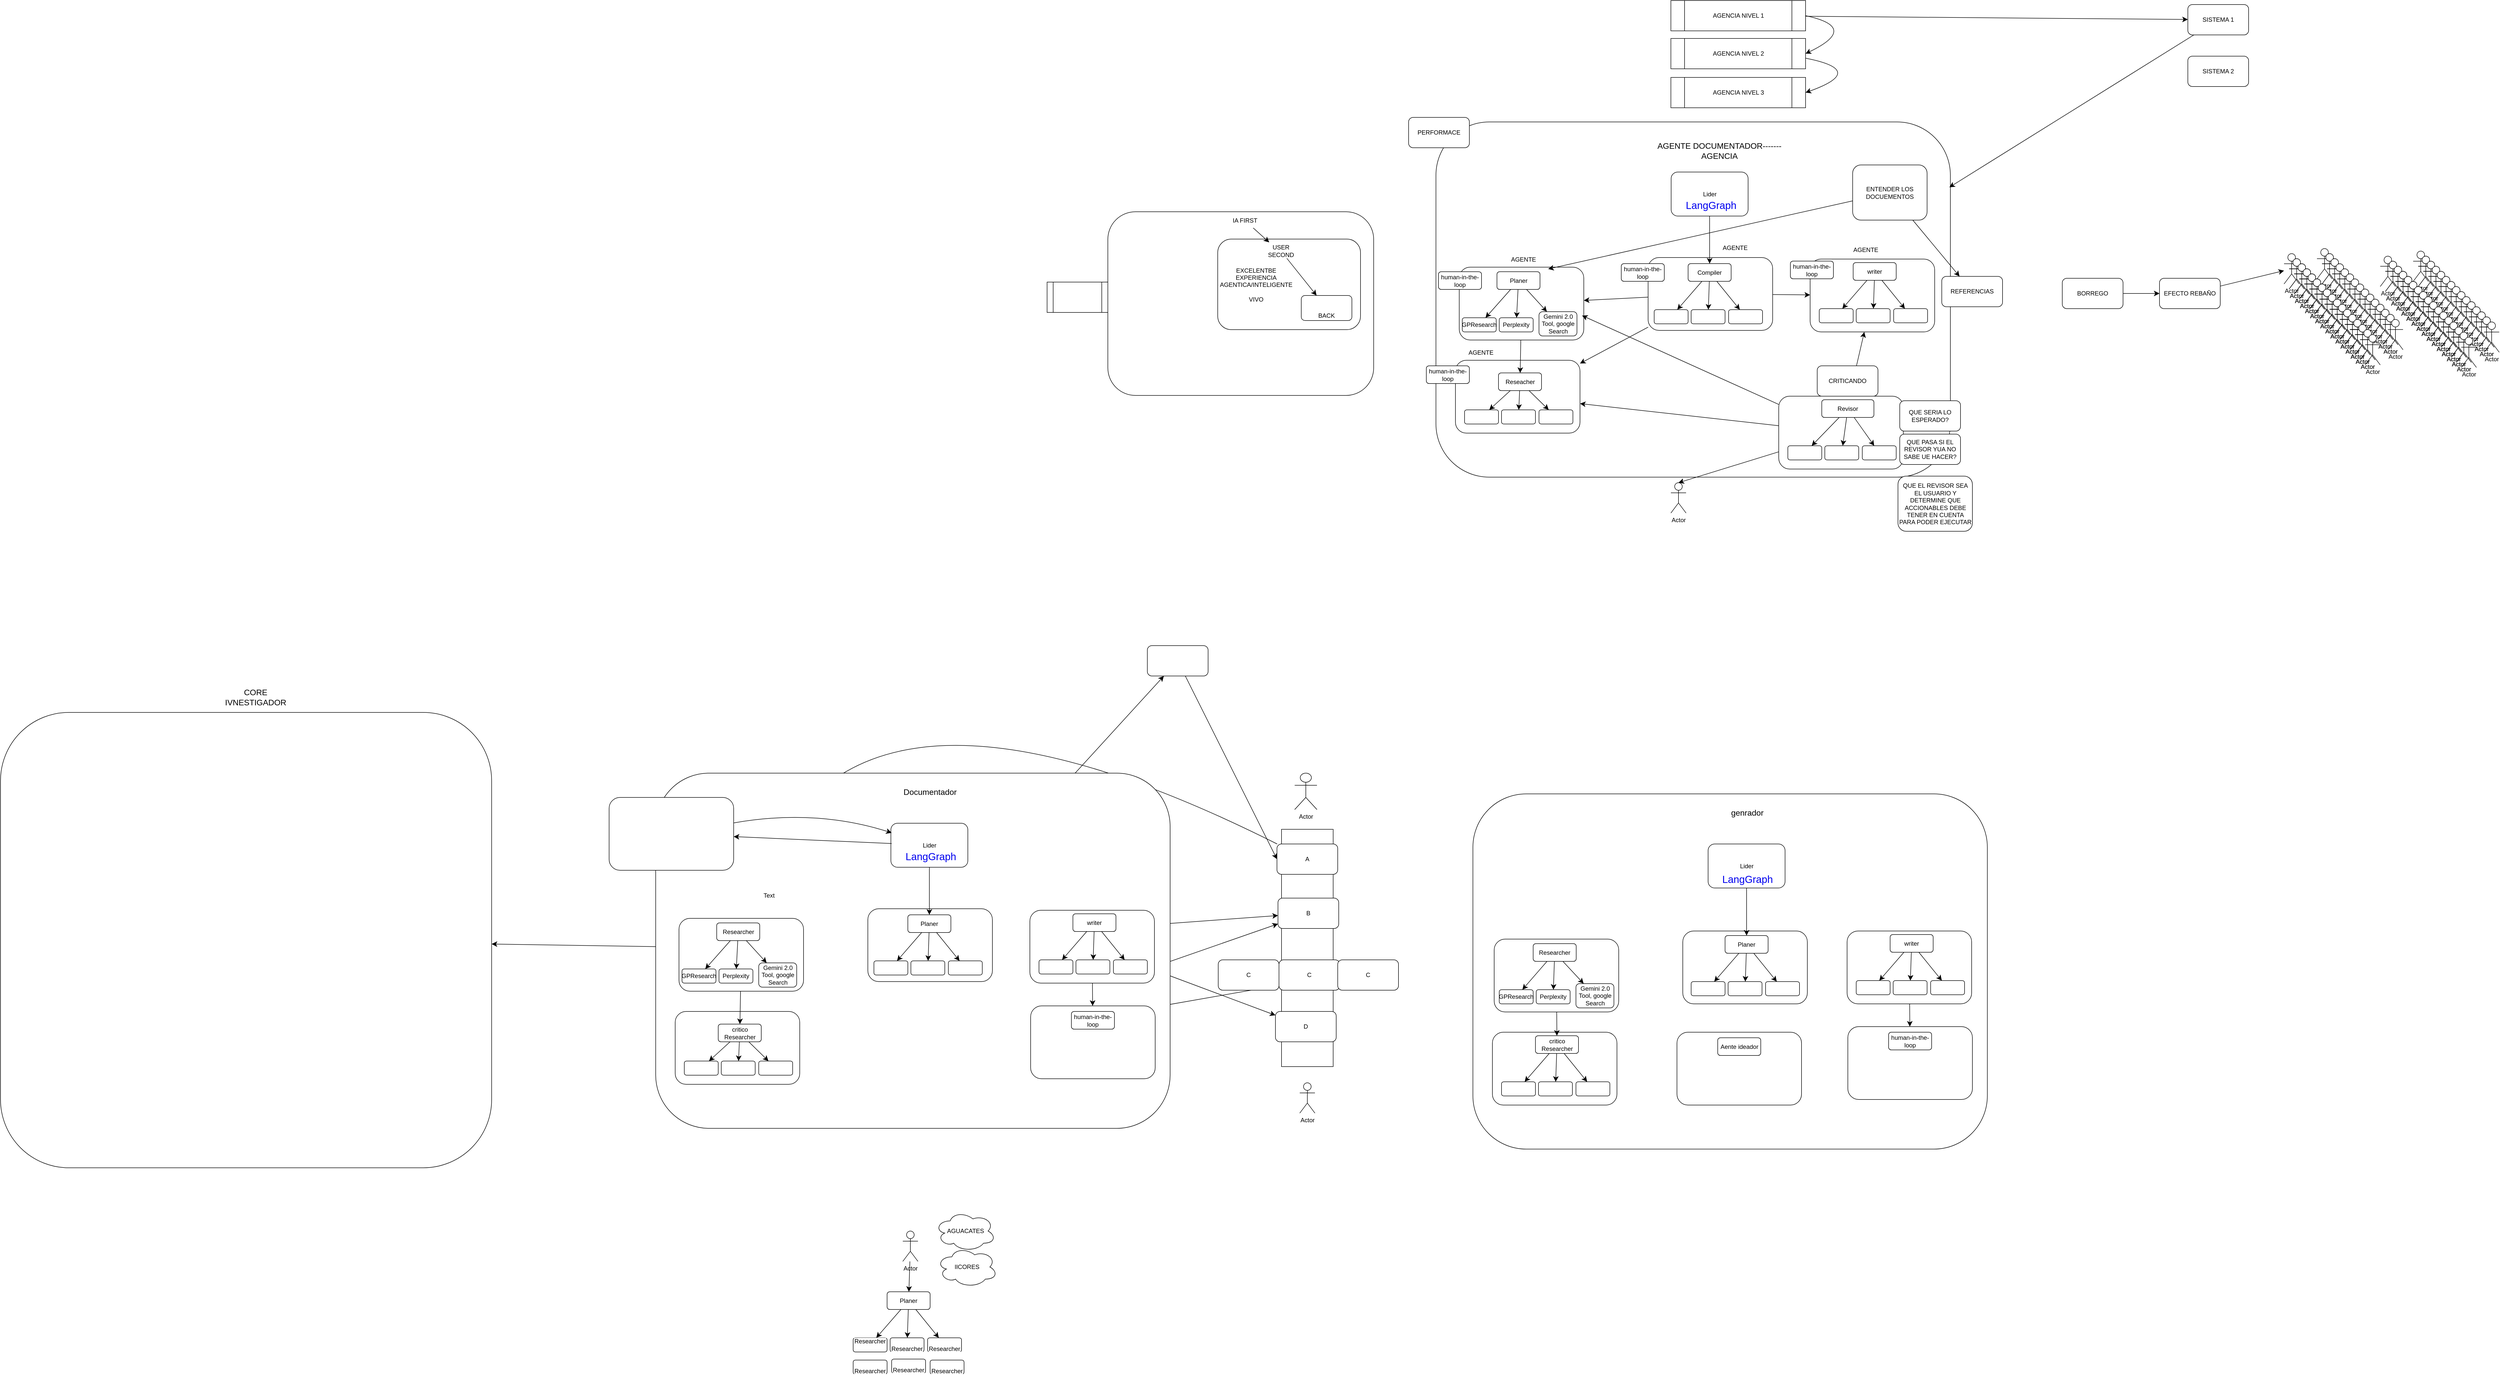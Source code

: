 <mxfile version="26.0.13">
  <diagram id="n3TeTL5u4cYsSCTawJbM" name="Page-1">
    <mxGraphModel dx="4036" dy="3208" grid="0" gridSize="10" guides="1" tooltips="1" connect="1" arrows="1" fold="1" page="0" pageScale="1" pageWidth="850" pageHeight="1100" math="0" shadow="0">
      <root>
        <mxCell id="0" />
        <mxCell id="1" parent="0" />
        <mxCell id="xiRMoM4KiYWSZkbZJ28B-30" style="edgeStyle=none;curved=1;rounded=0;orthogonalLoop=1;jettySize=auto;html=1;fontSize=12;startSize=8;endSize=8;" parent="1" source="YhjwCGubdcu1pt6GsKbP-4" target="xiRMoM4KiYWSZkbZJ28B-21" edge="1">
          <mxGeometry relative="1" as="geometry" />
        </mxCell>
        <mxCell id="xiRMoM4KiYWSZkbZJ28B-38" style="edgeStyle=none;curved=1;rounded=0;orthogonalLoop=1;jettySize=auto;html=1;fontSize=12;startSize=8;endSize=8;" parent="1" source="YhjwCGubdcu1pt6GsKbP-31" target="xiRMoM4KiYWSZkbZJ28B-23" edge="1">
          <mxGeometry relative="1" as="geometry" />
        </mxCell>
        <mxCell id="xiRMoM4KiYWSZkbZJ28B-27" style="edgeStyle=none;curved=1;rounded=0;orthogonalLoop=1;jettySize=auto;html=1;fontSize=12;startSize=8;endSize=8;" parent="1" source="xiRMoM4KiYWSZkbZJ28B-19" target="YhjwCGubdcu1pt6GsKbP-4" edge="1">
          <mxGeometry relative="1" as="geometry">
            <Array as="points">
              <mxPoint x="52" y="-646" />
            </Array>
          </mxGeometry>
        </mxCell>
        <mxCell id="xiRMoM4KiYWSZkbZJ28B-37" style="edgeStyle=none;curved=1;rounded=0;orthogonalLoop=1;jettySize=auto;html=1;entryX=0;entryY=0.5;entryDx=0;entryDy=0;fontSize=12;startSize=8;endSize=8;" parent="1" target="xiRMoM4KiYWSZkbZJ28B-35" edge="1">
          <mxGeometry relative="1" as="geometry">
            <mxPoint x="369" y="185.426" as="sourcePoint" />
          </mxGeometry>
        </mxCell>
        <mxCell id="xiRMoM4KiYWSZkbZJ28B-33" style="edgeStyle=none;curved=1;rounded=0;orthogonalLoop=1;jettySize=auto;html=1;fontSize=12;startSize=8;endSize=8;" parent="1" target="xiRMoM4KiYWSZkbZJ28B-21" edge="1">
          <mxGeometry relative="1" as="geometry">
            <mxPoint x="369" y="164.007" as="sourcePoint" />
          </mxGeometry>
        </mxCell>
        <mxCell id="xiRMoM4KiYWSZkbZJ28B-25" style="edgeStyle=none;curved=1;rounded=0;orthogonalLoop=1;jettySize=auto;html=1;fontSize=12;startSize=8;endSize=8;" parent="1" source="YhjwCGubdcu1pt6GsKbP-1" target="xiRMoM4KiYWSZkbZJ28B-24" edge="1">
          <mxGeometry relative="1" as="geometry" />
        </mxCell>
        <mxCell id="S-aSxYtMyL_PIddF9y0v-4" style="edgeStyle=none;curved=1;rounded=0;orthogonalLoop=1;jettySize=auto;html=1;fontSize=12;startSize=8;endSize=8;" parent="1" source="YhjwCGubdcu1pt6GsKbP-1" target="S-aSxYtMyL_PIddF9y0v-1" edge="1">
          <mxGeometry relative="1" as="geometry" />
        </mxCell>
        <mxCell id="YhjwCGubdcu1pt6GsKbP-1" value="" style="rounded=1;whiteSpace=wrap;html=1;" parent="1" vertex="1">
          <mxGeometry x="-280" y="-336" width="1016" height="702" as="geometry" />
        </mxCell>
        <mxCell id="YhjwCGubdcu1pt6GsKbP-3" value="Lider" style="rounded=1;whiteSpace=wrap;html=1;" parent="1" vertex="1">
          <mxGeometry x="184.5" y="-237" width="152" height="87" as="geometry" />
        </mxCell>
        <mxCell id="YhjwCGubdcu1pt6GsKbP-4" value="" style="rounded=1;whiteSpace=wrap;html=1;" parent="1" vertex="1">
          <mxGeometry x="-234" y="-49" width="246" height="144" as="geometry" />
        </mxCell>
        <mxCell id="YhjwCGubdcu1pt6GsKbP-7" value="GPResearch" style="rounded=1;whiteSpace=wrap;html=1;" parent="1" vertex="1">
          <mxGeometry x="-228" y="51" width="67" height="28" as="geometry" />
        </mxCell>
        <mxCell id="YhjwCGubdcu1pt6GsKbP-8" value="Perplexity" style="rounded=1;whiteSpace=wrap;html=1;" parent="1" vertex="1">
          <mxGeometry x="-155" y="51" width="67" height="28" as="geometry" />
        </mxCell>
        <mxCell id="YhjwCGubdcu1pt6GsKbP-9" value="Gemini 2.0 Tool, google Search" style="rounded=1;whiteSpace=wrap;html=1;" parent="1" vertex="1">
          <mxGeometry x="-76.5" y="39" width="75" height="48" as="geometry" />
        </mxCell>
        <mxCell id="YhjwCGubdcu1pt6GsKbP-11" style="edgeStyle=none;curved=1;rounded=0;orthogonalLoop=1;jettySize=auto;html=1;fontSize=12;startSize=8;endSize=8;" parent="1" source="YhjwCGubdcu1pt6GsKbP-10" target="YhjwCGubdcu1pt6GsKbP-7" edge="1">
          <mxGeometry relative="1" as="geometry" />
        </mxCell>
        <mxCell id="YhjwCGubdcu1pt6GsKbP-12" style="edgeStyle=none;curved=1;rounded=0;orthogonalLoop=1;jettySize=auto;html=1;fontSize=12;startSize=8;endSize=8;" parent="1" source="YhjwCGubdcu1pt6GsKbP-10" target="YhjwCGubdcu1pt6GsKbP-8" edge="1">
          <mxGeometry relative="1" as="geometry" />
        </mxCell>
        <mxCell id="YhjwCGubdcu1pt6GsKbP-13" style="edgeStyle=none;curved=1;rounded=0;orthogonalLoop=1;jettySize=auto;html=1;fontSize=12;startSize=8;endSize=8;" parent="1" source="YhjwCGubdcu1pt6GsKbP-10" target="YhjwCGubdcu1pt6GsKbP-9" edge="1">
          <mxGeometry relative="1" as="geometry" />
        </mxCell>
        <mxCell id="YhjwCGubdcu1pt6GsKbP-10" value="Researcher" style="rounded=1;whiteSpace=wrap;html=1;" parent="1" vertex="1">
          <mxGeometry x="-159.5" y="-40" width="85" height="35" as="geometry" />
        </mxCell>
        <mxCell id="YhjwCGubdcu1pt6GsKbP-15" value="" style="rounded=1;whiteSpace=wrap;html=1;" parent="1" vertex="1">
          <mxGeometry x="139" y="-68" width="246" height="144" as="geometry" />
        </mxCell>
        <mxCell id="YhjwCGubdcu1pt6GsKbP-16" value="" style="rounded=1;whiteSpace=wrap;html=1;" parent="1" vertex="1">
          <mxGeometry x="151" y="35" width="67" height="28" as="geometry" />
        </mxCell>
        <mxCell id="YhjwCGubdcu1pt6GsKbP-17" value="" style="rounded=1;whiteSpace=wrap;html=1;" parent="1" vertex="1">
          <mxGeometry x="224" y="35" width="67" height="28" as="geometry" />
        </mxCell>
        <mxCell id="YhjwCGubdcu1pt6GsKbP-18" value="" style="rounded=1;whiteSpace=wrap;html=1;" parent="1" vertex="1">
          <mxGeometry x="298" y="35" width="67" height="28" as="geometry" />
        </mxCell>
        <mxCell id="YhjwCGubdcu1pt6GsKbP-19" style="edgeStyle=none;curved=1;rounded=0;orthogonalLoop=1;jettySize=auto;html=1;fontSize=12;startSize=8;endSize=8;" parent="1" source="YhjwCGubdcu1pt6GsKbP-22" target="YhjwCGubdcu1pt6GsKbP-16" edge="1">
          <mxGeometry relative="1" as="geometry" />
        </mxCell>
        <mxCell id="YhjwCGubdcu1pt6GsKbP-20" style="edgeStyle=none;curved=1;rounded=0;orthogonalLoop=1;jettySize=auto;html=1;fontSize=12;startSize=8;endSize=8;" parent="1" source="YhjwCGubdcu1pt6GsKbP-22" target="YhjwCGubdcu1pt6GsKbP-17" edge="1">
          <mxGeometry relative="1" as="geometry" />
        </mxCell>
        <mxCell id="YhjwCGubdcu1pt6GsKbP-21" style="edgeStyle=none;curved=1;rounded=0;orthogonalLoop=1;jettySize=auto;html=1;fontSize=12;startSize=8;endSize=8;" parent="1" source="YhjwCGubdcu1pt6GsKbP-22" target="YhjwCGubdcu1pt6GsKbP-18" edge="1">
          <mxGeometry relative="1" as="geometry" />
        </mxCell>
        <mxCell id="YhjwCGubdcu1pt6GsKbP-22" value="Planer" style="rounded=1;whiteSpace=wrap;html=1;" parent="1" vertex="1">
          <mxGeometry x="218" y="-56" width="85" height="35" as="geometry" />
        </mxCell>
        <mxCell id="YhjwCGubdcu1pt6GsKbP-23" value="" style="rounded=1;whiteSpace=wrap;html=1;" parent="1" vertex="1">
          <mxGeometry x="460.5" y="124" width="246" height="144" as="geometry" />
        </mxCell>
        <mxCell id="YhjwCGubdcu1pt6GsKbP-30" value="human-in-the-loop" style="rounded=1;whiteSpace=wrap;html=1;" parent="1" vertex="1">
          <mxGeometry x="541" y="135" width="85" height="35" as="geometry" />
        </mxCell>
        <mxCell id="YhjwCGubdcu1pt6GsKbP-53" style="edgeStyle=none;curved=1;rounded=0;orthogonalLoop=1;jettySize=auto;html=1;fontSize=12;startSize=8;endSize=8;" parent="1" source="YhjwCGubdcu1pt6GsKbP-31" target="YhjwCGubdcu1pt6GsKbP-23" edge="1">
          <mxGeometry relative="1" as="geometry" />
        </mxCell>
        <mxCell id="YhjwCGubdcu1pt6GsKbP-31" value="" style="rounded=1;whiteSpace=wrap;html=1;" parent="1" vertex="1">
          <mxGeometry x="459" y="-65" width="246" height="144" as="geometry" />
        </mxCell>
        <mxCell id="YhjwCGubdcu1pt6GsKbP-32" value="" style="rounded=1;whiteSpace=wrap;html=1;" parent="1" vertex="1">
          <mxGeometry x="477" y="33" width="67" height="28" as="geometry" />
        </mxCell>
        <mxCell id="YhjwCGubdcu1pt6GsKbP-33" value="" style="rounded=1;whiteSpace=wrap;html=1;" parent="1" vertex="1">
          <mxGeometry x="550" y="33" width="67" height="28" as="geometry" />
        </mxCell>
        <mxCell id="YhjwCGubdcu1pt6GsKbP-34" value="" style="rounded=1;whiteSpace=wrap;html=1;" parent="1" vertex="1">
          <mxGeometry x="624" y="33" width="67" height="28" as="geometry" />
        </mxCell>
        <mxCell id="YhjwCGubdcu1pt6GsKbP-35" style="edgeStyle=none;curved=1;rounded=0;orthogonalLoop=1;jettySize=auto;html=1;fontSize=12;startSize=8;endSize=8;" parent="1" source="YhjwCGubdcu1pt6GsKbP-38" target="YhjwCGubdcu1pt6GsKbP-32" edge="1">
          <mxGeometry relative="1" as="geometry" />
        </mxCell>
        <mxCell id="YhjwCGubdcu1pt6GsKbP-36" style="edgeStyle=none;curved=1;rounded=0;orthogonalLoop=1;jettySize=auto;html=1;fontSize=12;startSize=8;endSize=8;" parent="1" source="YhjwCGubdcu1pt6GsKbP-38" target="YhjwCGubdcu1pt6GsKbP-33" edge="1">
          <mxGeometry relative="1" as="geometry" />
        </mxCell>
        <mxCell id="YhjwCGubdcu1pt6GsKbP-37" style="edgeStyle=none;curved=1;rounded=0;orthogonalLoop=1;jettySize=auto;html=1;fontSize=12;startSize=8;endSize=8;" parent="1" source="YhjwCGubdcu1pt6GsKbP-38" target="YhjwCGubdcu1pt6GsKbP-34" edge="1">
          <mxGeometry relative="1" as="geometry" />
        </mxCell>
        <mxCell id="YhjwCGubdcu1pt6GsKbP-38" value="writer" style="rounded=1;whiteSpace=wrap;html=1;" parent="1" vertex="1">
          <mxGeometry x="544" y="-58" width="85" height="35" as="geometry" />
        </mxCell>
        <mxCell id="YhjwCGubdcu1pt6GsKbP-40" style="edgeStyle=none;curved=1;rounded=0;orthogonalLoop=1;jettySize=auto;html=1;fontSize=12;startSize=8;endSize=8;" parent="1" source="YhjwCGubdcu1pt6GsKbP-3" target="YhjwCGubdcu1pt6GsKbP-22" edge="1">
          <mxGeometry relative="1" as="geometry" />
        </mxCell>
        <mxCell id="YhjwCGubdcu1pt6GsKbP-41" value="" style="rounded=1;whiteSpace=wrap;html=1;" parent="1" vertex="1">
          <mxGeometry x="-241.5" y="135" width="246" height="144" as="geometry" />
        </mxCell>
        <mxCell id="YhjwCGubdcu1pt6GsKbP-42" value="" style="rounded=1;whiteSpace=wrap;html=1;" parent="1" vertex="1">
          <mxGeometry x="-223.5" y="233" width="67" height="28" as="geometry" />
        </mxCell>
        <mxCell id="YhjwCGubdcu1pt6GsKbP-43" value="" style="rounded=1;whiteSpace=wrap;html=1;" parent="1" vertex="1">
          <mxGeometry x="-150.5" y="233" width="67" height="28" as="geometry" />
        </mxCell>
        <mxCell id="YhjwCGubdcu1pt6GsKbP-44" value="" style="rounded=1;whiteSpace=wrap;html=1;" parent="1" vertex="1">
          <mxGeometry x="-76.5" y="233" width="67" height="28" as="geometry" />
        </mxCell>
        <mxCell id="YhjwCGubdcu1pt6GsKbP-45" style="edgeStyle=none;curved=1;rounded=0;orthogonalLoop=1;jettySize=auto;html=1;fontSize=12;startSize=8;endSize=8;" parent="1" source="YhjwCGubdcu1pt6GsKbP-48" target="YhjwCGubdcu1pt6GsKbP-42" edge="1">
          <mxGeometry relative="1" as="geometry" />
        </mxCell>
        <mxCell id="YhjwCGubdcu1pt6GsKbP-46" style="edgeStyle=none;curved=1;rounded=0;orthogonalLoop=1;jettySize=auto;html=1;fontSize=12;startSize=8;endSize=8;" parent="1" source="YhjwCGubdcu1pt6GsKbP-48" target="YhjwCGubdcu1pt6GsKbP-43" edge="1">
          <mxGeometry relative="1" as="geometry" />
        </mxCell>
        <mxCell id="YhjwCGubdcu1pt6GsKbP-47" style="edgeStyle=none;curved=1;rounded=0;orthogonalLoop=1;jettySize=auto;html=1;fontSize=12;startSize=8;endSize=8;" parent="1" source="YhjwCGubdcu1pt6GsKbP-48" target="YhjwCGubdcu1pt6GsKbP-44" edge="1">
          <mxGeometry relative="1" as="geometry" />
        </mxCell>
        <mxCell id="YhjwCGubdcu1pt6GsKbP-48" value="critico Researcher" style="rounded=1;whiteSpace=wrap;html=1;" parent="1" vertex="1">
          <mxGeometry x="-156.5" y="160" width="85" height="35" as="geometry" />
        </mxCell>
        <mxCell id="YhjwCGubdcu1pt6GsKbP-54" style="edgeStyle=none;curved=1;rounded=0;orthogonalLoop=1;jettySize=auto;html=1;fontSize=12;startSize=8;endSize=8;" parent="1" source="YhjwCGubdcu1pt6GsKbP-4" target="YhjwCGubdcu1pt6GsKbP-48" edge="1">
          <mxGeometry relative="1" as="geometry" />
        </mxCell>
        <mxCell id="Nb3t8JUNQJagsrladqpf-2" style="edgeStyle=none;curved=1;rounded=0;orthogonalLoop=1;jettySize=auto;html=1;fontSize=12;startSize=8;endSize=8;" parent="1" source="YhjwCGubdcu1pt6GsKbP-2" target="Nb3t8JUNQJagsrladqpf-1" edge="1">
          <mxGeometry relative="1" as="geometry" />
        </mxCell>
        <mxCell id="YhjwCGubdcu1pt6GsKbP-2" value="&lt;a style=&quot;text-decoration-line: none; -webkit-tap-highlight-color: rgba(0, 0, 0, 0.1); outline: 0px; font-family: Arial, sans-serif; font-size: small; text-align: left;&quot; data-ved=&quot;2ahUKEwiuiaHX2caKAxV9hIQIHR0uMXsQFnoECAwQAQ&quot; href=&quot;https://www.langchain.com/langgraph&quot;&gt;&lt;h3 style=&quot;font-weight: 400; margin: 18px 0px 3px; padding: 28px 0px 0px; font-size: 20px; line-height: 1.3; display: inline-block;&quot; class=&quot;LC20lb MBeuO Z3xoIb&quot;&gt;LangGraph&lt;/h3&gt;&lt;/a&gt;" style="text;html=1;align=center;verticalAlign=middle;whiteSpace=wrap;rounded=0;fontSize=16;" parent="1" vertex="1">
          <mxGeometry x="186" y="-232.5" width="155" height="78" as="geometry" />
        </mxCell>
        <mxCell id="YhjwCGubdcu1pt6GsKbP-55" value="Documentador" style="text;html=1;align=center;verticalAlign=middle;whiteSpace=wrap;rounded=0;fontSize=16;" parent="1" vertex="1">
          <mxGeometry x="232" y="-314" width="60" height="30" as="geometry" />
        </mxCell>
        <mxCell id="xiRMoM4KiYWSZkbZJ28B-2" value="&#xa;&lt;span style=&quot;color: rgb(0, 0, 0); font-family: Helvetica; font-size: 12px; font-style: normal; font-variant-ligatures: normal; font-variant-caps: normal; font-weight: 400; letter-spacing: normal; orphans: 2; text-align: center; text-indent: 0px; text-transform: none; widows: 2; word-spacing: 0px; -webkit-text-stroke-width: 0px; white-space: normal; background-color: rgb(255, 255, 255); text-decoration-thickness: initial; text-decoration-style: initial; text-decoration-color: initial; display: inline !important; float: none;&quot;&gt;Researcher&lt;/span&gt;&#xa;&#xa;" style="rounded=1;whiteSpace=wrap;html=1;" parent="1" vertex="1">
          <mxGeometry x="110" y="780" width="67" height="28" as="geometry" />
        </mxCell>
        <mxCell id="xiRMoM4KiYWSZkbZJ28B-3" value="&lt;br&gt;&lt;span style=&quot;color: rgb(0, 0, 0); background-color: rgb(255, 255, 255); float: none; display: inline !important;&quot;&gt;Researcher&lt;/span&gt;" style="rounded=1;whiteSpace=wrap;html=1;" parent="1" vertex="1">
          <mxGeometry x="183" y="780" width="67" height="28" as="geometry" />
        </mxCell>
        <mxCell id="xiRMoM4KiYWSZkbZJ28B-4" value="&lt;br&gt;&lt;span style=&quot;color: rgb(0, 0, 0); background-color: rgb(255, 255, 255); float: none; display: inline !important;&quot;&gt;Researcher&lt;/span&gt;" style="rounded=1;whiteSpace=wrap;html=1;" parent="1" vertex="1">
          <mxGeometry x="257" y="780" width="67" height="28" as="geometry" />
        </mxCell>
        <mxCell id="xiRMoM4KiYWSZkbZJ28B-5" style="edgeStyle=none;curved=1;rounded=0;orthogonalLoop=1;jettySize=auto;html=1;fontSize=12;startSize=8;endSize=8;" parent="1" source="xiRMoM4KiYWSZkbZJ28B-8" target="xiRMoM4KiYWSZkbZJ28B-2" edge="1">
          <mxGeometry relative="1" as="geometry" />
        </mxCell>
        <mxCell id="xiRMoM4KiYWSZkbZJ28B-6" style="edgeStyle=none;curved=1;rounded=0;orthogonalLoop=1;jettySize=auto;html=1;fontSize=12;startSize=8;endSize=8;" parent="1" source="xiRMoM4KiYWSZkbZJ28B-8" target="xiRMoM4KiYWSZkbZJ28B-3" edge="1">
          <mxGeometry relative="1" as="geometry" />
        </mxCell>
        <mxCell id="xiRMoM4KiYWSZkbZJ28B-7" style="edgeStyle=none;curved=1;rounded=0;orthogonalLoop=1;jettySize=auto;html=1;fontSize=12;startSize=8;endSize=8;" parent="1" source="xiRMoM4KiYWSZkbZJ28B-8" target="xiRMoM4KiYWSZkbZJ28B-4" edge="1">
          <mxGeometry relative="1" as="geometry" />
        </mxCell>
        <mxCell id="xiRMoM4KiYWSZkbZJ28B-8" value="Planer" style="rounded=1;whiteSpace=wrap;html=1;" parent="1" vertex="1">
          <mxGeometry x="177" y="689" width="85" height="35" as="geometry" />
        </mxCell>
        <mxCell id="xiRMoM4KiYWSZkbZJ28B-9" value="&lt;br&gt;&lt;span style=&quot;color: rgb(0, 0, 0); background-color: rgb(255, 255, 255); float: none; display: inline !important;&quot;&gt;Researcher&lt;/span&gt;" style="rounded=1;whiteSpace=wrap;html=1;" parent="1" vertex="1">
          <mxGeometry x="110" y="824" width="67" height="28" as="geometry" />
        </mxCell>
        <mxCell id="xiRMoM4KiYWSZkbZJ28B-10" value="&lt;br&gt;&lt;span style=&quot;color: rgb(0, 0, 0); background-color: rgb(255, 255, 255); float: none; display: inline !important;&quot;&gt;Researcher&lt;/span&gt;" style="rounded=1;whiteSpace=wrap;html=1;" parent="1" vertex="1">
          <mxGeometry x="186" y="822" width="67" height="28" as="geometry" />
        </mxCell>
        <mxCell id="xiRMoM4KiYWSZkbZJ28B-11" value="&lt;br&gt;&lt;span style=&quot;color: rgb(0, 0, 0); background-color: rgb(255, 255, 255); float: none; display: inline !important;&quot;&gt;Researcher&lt;/span&gt;" style="rounded=1;whiteSpace=wrap;html=1;" parent="1" vertex="1">
          <mxGeometry x="262" y="824" width="67" height="28" as="geometry" />
        </mxCell>
        <mxCell id="xiRMoM4KiYWSZkbZJ28B-13" style="edgeStyle=none;curved=1;rounded=0;orthogonalLoop=1;jettySize=auto;html=1;fontSize=12;startSize=8;endSize=8;" parent="1" source="xiRMoM4KiYWSZkbZJ28B-12" target="xiRMoM4KiYWSZkbZJ28B-8" edge="1">
          <mxGeometry relative="1" as="geometry" />
        </mxCell>
        <mxCell id="xiRMoM4KiYWSZkbZJ28B-12" value="Actor" style="shape=umlActor;verticalLabelPosition=bottom;verticalAlign=top;html=1;outlineConnect=0;" parent="1" vertex="1">
          <mxGeometry x="208" y="569" width="30" height="60" as="geometry" />
        </mxCell>
        <mxCell id="xiRMoM4KiYWSZkbZJ28B-14" value="AGUACATES" style="ellipse;shape=cloud;whiteSpace=wrap;html=1;" parent="1" vertex="1">
          <mxGeometry x="271.5" y="529" width="120" height="80" as="geometry" />
        </mxCell>
        <mxCell id="xiRMoM4KiYWSZkbZJ28B-15" value="lICORES" style="ellipse;shape=cloud;whiteSpace=wrap;html=1;" parent="1" vertex="1">
          <mxGeometry x="275" y="600" width="120" height="80" as="geometry" />
        </mxCell>
        <mxCell id="xiRMoM4KiYWSZkbZJ28B-16" value="Actor" style="shape=umlActor;verticalLabelPosition=bottom;verticalAlign=top;html=1;outlineConnect=0;" parent="1" vertex="1">
          <mxGeometry x="982" y="-336" width="44" height="72" as="geometry" />
        </mxCell>
        <mxCell id="xiRMoM4KiYWSZkbZJ28B-17" value="Actor" style="shape=umlActor;verticalLabelPosition=bottom;verticalAlign=top;html=1;outlineConnect=0;" parent="1" vertex="1">
          <mxGeometry x="992" y="276" width="30" height="60" as="geometry" />
        </mxCell>
        <mxCell id="xiRMoM4KiYWSZkbZJ28B-18" value="" style="rounded=0;whiteSpace=wrap;html=1;" parent="1" vertex="1">
          <mxGeometry x="956" y="-225" width="102" height="469" as="geometry" />
        </mxCell>
        <mxCell id="xiRMoM4KiYWSZkbZJ28B-19" value="A" style="rounded=1;whiteSpace=wrap;html=1;" parent="1" vertex="1">
          <mxGeometry x="947" y="-196" width="120" height="60" as="geometry" />
        </mxCell>
        <mxCell id="xiRMoM4KiYWSZkbZJ28B-21" value="B" style="rounded=1;whiteSpace=wrap;html=1;" parent="1" vertex="1">
          <mxGeometry x="949" y="-89" width="120" height="60" as="geometry" />
        </mxCell>
        <mxCell id="xiRMoM4KiYWSZkbZJ28B-22" value="C" style="rounded=1;whiteSpace=wrap;html=1;" parent="1" vertex="1">
          <mxGeometry x="831" y="33" width="120" height="60" as="geometry" />
        </mxCell>
        <mxCell id="xiRMoM4KiYWSZkbZJ28B-23" value="D" style="rounded=1;whiteSpace=wrap;html=1;" parent="1" vertex="1">
          <mxGeometry x="944" y="135" width="120" height="60" as="geometry" />
        </mxCell>
        <mxCell id="xiRMoM4KiYWSZkbZJ28B-26" style="edgeStyle=none;curved=1;rounded=0;orthogonalLoop=1;jettySize=auto;html=1;entryX=0;entryY=0.5;entryDx=0;entryDy=0;fontSize=12;startSize=8;endSize=8;" parent="1" source="xiRMoM4KiYWSZkbZJ28B-24" target="xiRMoM4KiYWSZkbZJ28B-19" edge="1">
          <mxGeometry relative="1" as="geometry" />
        </mxCell>
        <mxCell id="xiRMoM4KiYWSZkbZJ28B-24" value="" style="rounded=1;whiteSpace=wrap;html=1;" parent="1" vertex="1">
          <mxGeometry x="691" y="-588" width="120" height="60" as="geometry" />
        </mxCell>
        <mxCell id="xiRMoM4KiYWSZkbZJ28B-34" value="C" style="rounded=1;whiteSpace=wrap;html=1;" parent="1" vertex="1">
          <mxGeometry x="951" y="33" width="120" height="60" as="geometry" />
        </mxCell>
        <mxCell id="xiRMoM4KiYWSZkbZJ28B-35" value="C" style="rounded=1;whiteSpace=wrap;html=1;" parent="1" vertex="1">
          <mxGeometry x="1067" y="33" width="120" height="60" as="geometry" />
        </mxCell>
        <mxCell id="xiRMoM4KiYWSZkbZJ28B-36" style="edgeStyle=none;curved=1;rounded=0;orthogonalLoop=1;jettySize=auto;html=1;exitX=0.5;exitY=1;exitDx=0;exitDy=0;fontSize=12;startSize=8;endSize=8;" parent="1" source="xiRMoM4KiYWSZkbZJ28B-22" target="xiRMoM4KiYWSZkbZJ28B-22" edge="1">
          <mxGeometry relative="1" as="geometry" />
        </mxCell>
        <mxCell id="xiRMoM4KiYWSZkbZJ28B-42" value="" style="rounded=1;whiteSpace=wrap;html=1;" parent="1" vertex="1">
          <mxGeometry x="1334" y="-295" width="1016" height="702" as="geometry" />
        </mxCell>
        <mxCell id="xiRMoM4KiYWSZkbZJ28B-43" value="Lider" style="rounded=1;whiteSpace=wrap;html=1;" parent="1" vertex="1">
          <mxGeometry x="1798.5" y="-196" width="152" height="87" as="geometry" />
        </mxCell>
        <mxCell id="xiRMoM4KiYWSZkbZJ28B-45" value="" style="rounded=1;whiteSpace=wrap;html=1;" parent="1" vertex="1">
          <mxGeometry x="1376" y="-8" width="246" height="144" as="geometry" />
        </mxCell>
        <mxCell id="xiRMoM4KiYWSZkbZJ28B-46" value="GPResearch" style="rounded=1;whiteSpace=wrap;html=1;" parent="1" vertex="1">
          <mxGeometry x="1386" y="92" width="67" height="28" as="geometry" />
        </mxCell>
        <mxCell id="xiRMoM4KiYWSZkbZJ28B-47" value="Perplexity" style="rounded=1;whiteSpace=wrap;html=1;" parent="1" vertex="1">
          <mxGeometry x="1459" y="92" width="67" height="28" as="geometry" />
        </mxCell>
        <mxCell id="xiRMoM4KiYWSZkbZJ28B-48" value="Gemini 2.0 Tool, google Search" style="rounded=1;whiteSpace=wrap;html=1;" parent="1" vertex="1">
          <mxGeometry x="1537.5" y="80" width="75" height="48" as="geometry" />
        </mxCell>
        <mxCell id="xiRMoM4KiYWSZkbZJ28B-49" style="edgeStyle=none;curved=1;rounded=0;orthogonalLoop=1;jettySize=auto;html=1;fontSize=12;startSize=8;endSize=8;" parent="1" source="xiRMoM4KiYWSZkbZJ28B-52" target="xiRMoM4KiYWSZkbZJ28B-46" edge="1">
          <mxGeometry relative="1" as="geometry" />
        </mxCell>
        <mxCell id="xiRMoM4KiYWSZkbZJ28B-50" style="edgeStyle=none;curved=1;rounded=0;orthogonalLoop=1;jettySize=auto;html=1;fontSize=12;startSize=8;endSize=8;" parent="1" source="xiRMoM4KiYWSZkbZJ28B-52" target="xiRMoM4KiYWSZkbZJ28B-47" edge="1">
          <mxGeometry relative="1" as="geometry" />
        </mxCell>
        <mxCell id="xiRMoM4KiYWSZkbZJ28B-51" style="edgeStyle=none;curved=1;rounded=0;orthogonalLoop=1;jettySize=auto;html=1;fontSize=12;startSize=8;endSize=8;" parent="1" source="xiRMoM4KiYWSZkbZJ28B-52" target="xiRMoM4KiYWSZkbZJ28B-48" edge="1">
          <mxGeometry relative="1" as="geometry" />
        </mxCell>
        <mxCell id="xiRMoM4KiYWSZkbZJ28B-52" value="Researcher" style="rounded=1;whiteSpace=wrap;html=1;" parent="1" vertex="1">
          <mxGeometry x="1453" y="1" width="85" height="35" as="geometry" />
        </mxCell>
        <mxCell id="xiRMoM4KiYWSZkbZJ28B-53" value="" style="rounded=1;whiteSpace=wrap;html=1;" parent="1" vertex="1">
          <mxGeometry x="1748.5" y="-24" width="246" height="144" as="geometry" />
        </mxCell>
        <mxCell id="xiRMoM4KiYWSZkbZJ28B-54" value="" style="rounded=1;whiteSpace=wrap;html=1;" parent="1" vertex="1">
          <mxGeometry x="1765" y="76" width="67" height="28" as="geometry" />
        </mxCell>
        <mxCell id="xiRMoM4KiYWSZkbZJ28B-55" value="" style="rounded=1;whiteSpace=wrap;html=1;" parent="1" vertex="1">
          <mxGeometry x="1838" y="76" width="67" height="28" as="geometry" />
        </mxCell>
        <mxCell id="xiRMoM4KiYWSZkbZJ28B-56" value="" style="rounded=1;whiteSpace=wrap;html=1;" parent="1" vertex="1">
          <mxGeometry x="1912" y="76" width="67" height="28" as="geometry" />
        </mxCell>
        <mxCell id="xiRMoM4KiYWSZkbZJ28B-57" style="edgeStyle=none;curved=1;rounded=0;orthogonalLoop=1;jettySize=auto;html=1;fontSize=12;startSize=8;endSize=8;" parent="1" source="xiRMoM4KiYWSZkbZJ28B-60" target="xiRMoM4KiYWSZkbZJ28B-54" edge="1">
          <mxGeometry relative="1" as="geometry" />
        </mxCell>
        <mxCell id="xiRMoM4KiYWSZkbZJ28B-58" style="edgeStyle=none;curved=1;rounded=0;orthogonalLoop=1;jettySize=auto;html=1;fontSize=12;startSize=8;endSize=8;" parent="1" source="xiRMoM4KiYWSZkbZJ28B-60" target="xiRMoM4KiYWSZkbZJ28B-55" edge="1">
          <mxGeometry relative="1" as="geometry" />
        </mxCell>
        <mxCell id="xiRMoM4KiYWSZkbZJ28B-59" style="edgeStyle=none;curved=1;rounded=0;orthogonalLoop=1;jettySize=auto;html=1;fontSize=12;startSize=8;endSize=8;" parent="1" source="xiRMoM4KiYWSZkbZJ28B-60" target="xiRMoM4KiYWSZkbZJ28B-56" edge="1">
          <mxGeometry relative="1" as="geometry" />
        </mxCell>
        <mxCell id="xiRMoM4KiYWSZkbZJ28B-60" value="Planer" style="rounded=1;whiteSpace=wrap;html=1;" parent="1" vertex="1">
          <mxGeometry x="1832" y="-15" width="85" height="35" as="geometry" />
        </mxCell>
        <mxCell id="xiRMoM4KiYWSZkbZJ28B-61" value="" style="rounded=1;whiteSpace=wrap;html=1;" parent="1" vertex="1">
          <mxGeometry x="2074.5" y="165" width="246" height="144" as="geometry" />
        </mxCell>
        <mxCell id="xiRMoM4KiYWSZkbZJ28B-62" value="human-in-the-loop" style="rounded=1;whiteSpace=wrap;html=1;" parent="1" vertex="1">
          <mxGeometry x="2155" y="176" width="85" height="35" as="geometry" />
        </mxCell>
        <mxCell id="xiRMoM4KiYWSZkbZJ28B-63" style="edgeStyle=none;curved=1;rounded=0;orthogonalLoop=1;jettySize=auto;html=1;fontSize=12;startSize=8;endSize=8;" parent="1" source="xiRMoM4KiYWSZkbZJ28B-65" target="xiRMoM4KiYWSZkbZJ28B-61" edge="1">
          <mxGeometry relative="1" as="geometry" />
        </mxCell>
        <mxCell id="xiRMoM4KiYWSZkbZJ28B-65" value="" style="rounded=1;whiteSpace=wrap;html=1;" parent="1" vertex="1">
          <mxGeometry x="2073" y="-24" width="246" height="144" as="geometry" />
        </mxCell>
        <mxCell id="xiRMoM4KiYWSZkbZJ28B-66" value="" style="rounded=1;whiteSpace=wrap;html=1;" parent="1" vertex="1">
          <mxGeometry x="2091" y="74" width="67" height="28" as="geometry" />
        </mxCell>
        <mxCell id="xiRMoM4KiYWSZkbZJ28B-67" value="" style="rounded=1;whiteSpace=wrap;html=1;" parent="1" vertex="1">
          <mxGeometry x="2164" y="74" width="67" height="28" as="geometry" />
        </mxCell>
        <mxCell id="xiRMoM4KiYWSZkbZJ28B-68" value="" style="rounded=1;whiteSpace=wrap;html=1;" parent="1" vertex="1">
          <mxGeometry x="2238" y="74" width="67" height="28" as="geometry" />
        </mxCell>
        <mxCell id="xiRMoM4KiYWSZkbZJ28B-69" style="edgeStyle=none;curved=1;rounded=0;orthogonalLoop=1;jettySize=auto;html=1;fontSize=12;startSize=8;endSize=8;" parent="1" source="xiRMoM4KiYWSZkbZJ28B-72" target="xiRMoM4KiYWSZkbZJ28B-66" edge="1">
          <mxGeometry relative="1" as="geometry" />
        </mxCell>
        <mxCell id="xiRMoM4KiYWSZkbZJ28B-70" style="edgeStyle=none;curved=1;rounded=0;orthogonalLoop=1;jettySize=auto;html=1;fontSize=12;startSize=8;endSize=8;" parent="1" source="xiRMoM4KiYWSZkbZJ28B-72" target="xiRMoM4KiYWSZkbZJ28B-67" edge="1">
          <mxGeometry relative="1" as="geometry" />
        </mxCell>
        <mxCell id="xiRMoM4KiYWSZkbZJ28B-71" style="edgeStyle=none;curved=1;rounded=0;orthogonalLoop=1;jettySize=auto;html=1;fontSize=12;startSize=8;endSize=8;" parent="1" source="xiRMoM4KiYWSZkbZJ28B-72" target="xiRMoM4KiYWSZkbZJ28B-68" edge="1">
          <mxGeometry relative="1" as="geometry" />
        </mxCell>
        <mxCell id="xiRMoM4KiYWSZkbZJ28B-72" value="writer" style="rounded=1;whiteSpace=wrap;html=1;" parent="1" vertex="1">
          <mxGeometry x="2158" y="-17" width="85" height="35" as="geometry" />
        </mxCell>
        <mxCell id="xiRMoM4KiYWSZkbZJ28B-73" style="edgeStyle=none;curved=1;rounded=0;orthogonalLoop=1;jettySize=auto;html=1;fontSize=12;startSize=8;endSize=8;" parent="1" source="xiRMoM4KiYWSZkbZJ28B-43" target="xiRMoM4KiYWSZkbZJ28B-60" edge="1">
          <mxGeometry relative="1" as="geometry" />
        </mxCell>
        <mxCell id="xiRMoM4KiYWSZkbZJ28B-74" value="" style="rounded=1;whiteSpace=wrap;html=1;" parent="1" vertex="1">
          <mxGeometry x="1372.5" y="176" width="246" height="144" as="geometry" />
        </mxCell>
        <mxCell id="xiRMoM4KiYWSZkbZJ28B-75" value="" style="rounded=1;whiteSpace=wrap;html=1;" parent="1" vertex="1">
          <mxGeometry x="1390.5" y="274" width="67" height="28" as="geometry" />
        </mxCell>
        <mxCell id="xiRMoM4KiYWSZkbZJ28B-76" value="" style="rounded=1;whiteSpace=wrap;html=1;" parent="1" vertex="1">
          <mxGeometry x="1463.5" y="274" width="67" height="28" as="geometry" />
        </mxCell>
        <mxCell id="xiRMoM4KiYWSZkbZJ28B-77" value="" style="rounded=1;whiteSpace=wrap;html=1;" parent="1" vertex="1">
          <mxGeometry x="1537.5" y="274" width="67" height="28" as="geometry" />
        </mxCell>
        <mxCell id="xiRMoM4KiYWSZkbZJ28B-78" style="edgeStyle=none;curved=1;rounded=0;orthogonalLoop=1;jettySize=auto;html=1;fontSize=12;startSize=8;endSize=8;" parent="1" source="xiRMoM4KiYWSZkbZJ28B-81" target="xiRMoM4KiYWSZkbZJ28B-75" edge="1">
          <mxGeometry relative="1" as="geometry" />
        </mxCell>
        <mxCell id="xiRMoM4KiYWSZkbZJ28B-79" style="edgeStyle=none;curved=1;rounded=0;orthogonalLoop=1;jettySize=auto;html=1;fontSize=12;startSize=8;endSize=8;" parent="1" source="xiRMoM4KiYWSZkbZJ28B-81" target="xiRMoM4KiYWSZkbZJ28B-76" edge="1">
          <mxGeometry relative="1" as="geometry" />
        </mxCell>
        <mxCell id="xiRMoM4KiYWSZkbZJ28B-80" style="edgeStyle=none;curved=1;rounded=0;orthogonalLoop=1;jettySize=auto;html=1;fontSize=12;startSize=8;endSize=8;" parent="1" source="xiRMoM4KiYWSZkbZJ28B-81" target="xiRMoM4KiYWSZkbZJ28B-77" edge="1">
          <mxGeometry relative="1" as="geometry" />
        </mxCell>
        <mxCell id="xiRMoM4KiYWSZkbZJ28B-81" value="critico Researcher" style="rounded=1;whiteSpace=wrap;html=1;" parent="1" vertex="1">
          <mxGeometry x="1457.5" y="183" width="85" height="35" as="geometry" />
        </mxCell>
        <mxCell id="xiRMoM4KiYWSZkbZJ28B-82" style="edgeStyle=none;curved=1;rounded=0;orthogonalLoop=1;jettySize=auto;html=1;fontSize=12;startSize=8;endSize=8;" parent="1" source="xiRMoM4KiYWSZkbZJ28B-45" target="xiRMoM4KiYWSZkbZJ28B-81" edge="1">
          <mxGeometry relative="1" as="geometry" />
        </mxCell>
        <mxCell id="xiRMoM4KiYWSZkbZJ28B-83" value="&lt;a href=&quot;https://www.langchain.com/langgraph&quot; data-ved=&quot;2ahUKEwiuiaHX2caKAxV9hIQIHR0uMXsQFnoECAwQAQ&quot; style=&quot;text-decoration-line: none; -webkit-tap-highlight-color: rgba(0, 0, 0, 0.1); outline: 0px; font-family: Arial, sans-serif; font-size: small; text-align: left;&quot;&gt;&lt;h3 class=&quot;LC20lb MBeuO Z3xoIb&quot; style=&quot;font-weight: 400; margin: 18px 0px 3px; padding: 28px 0px 0px; font-size: 20px; line-height: 1.3; display: inline-block;&quot;&gt;LangGraph&lt;/h3&gt;&lt;/a&gt;" style="text;html=1;align=center;verticalAlign=middle;whiteSpace=wrap;rounded=0;fontSize=16;" parent="1" vertex="1">
          <mxGeometry x="1798.5" y="-187" width="155" height="78" as="geometry" />
        </mxCell>
        <mxCell id="xiRMoM4KiYWSZkbZJ28B-84" value="genrador" style="text;html=1;align=center;verticalAlign=middle;whiteSpace=wrap;rounded=0;fontSize=16;" parent="1" vertex="1">
          <mxGeometry x="1846" y="-273" width="60" height="30" as="geometry" />
        </mxCell>
        <mxCell id="xiRMoM4KiYWSZkbZJ28B-97" value="" style="rounded=1;whiteSpace=wrap;html=1;" parent="1" vertex="1">
          <mxGeometry x="1737" y="176" width="246" height="144" as="geometry" />
        </mxCell>
        <mxCell id="xiRMoM4KiYWSZkbZJ28B-98" value="Aente ideador" style="rounded=1;whiteSpace=wrap;html=1;" parent="1" vertex="1">
          <mxGeometry x="1817.5" y="187" width="85" height="35" as="geometry" />
        </mxCell>
        <mxCell id="Nb3t8JUNQJagsrladqpf-4" style="edgeStyle=none;curved=1;rounded=0;orthogonalLoop=1;jettySize=auto;html=1;fontSize=12;startSize=8;endSize=8;" parent="1" source="Nb3t8JUNQJagsrladqpf-1" target="YhjwCGubdcu1pt6GsKbP-2" edge="1">
          <mxGeometry relative="1" as="geometry">
            <Array as="points">
              <mxPoint x="35" y="-266" />
            </Array>
          </mxGeometry>
        </mxCell>
        <mxCell id="Nb3t8JUNQJagsrladqpf-1" value="" style="rounded=1;whiteSpace=wrap;html=1;" parent="1" vertex="1">
          <mxGeometry x="-372" y="-288" width="246" height="144" as="geometry" />
        </mxCell>
        <mxCell id="S-aSxYtMyL_PIddF9y0v-1" value="" style="rounded=1;whiteSpace=wrap;html=1;" parent="1" vertex="1">
          <mxGeometry x="-1574" y="-456" width="970" height="900" as="geometry" />
        </mxCell>
        <mxCell id="S-aSxYtMyL_PIddF9y0v-2" value="Text" style="text;html=1;align=center;verticalAlign=middle;whiteSpace=wrap;rounded=0;" parent="1" vertex="1">
          <mxGeometry x="-86" y="-109" width="60" height="30" as="geometry" />
        </mxCell>
        <mxCell id="S-aSxYtMyL_PIddF9y0v-3" value="CORE IVNESTIGADOR" style="text;html=1;align=center;verticalAlign=middle;whiteSpace=wrap;rounded=0;fontSize=16;" parent="1" vertex="1">
          <mxGeometry x="-1100" y="-501" width="60" height="30" as="geometry" />
        </mxCell>
        <mxCell id="Ij1GyV5aHeRKL5o0O3o6-1" value="" style="rounded=1;whiteSpace=wrap;html=1;" vertex="1" parent="1">
          <mxGeometry x="613" y="-1445.5" width="525" height="363" as="geometry" />
        </mxCell>
        <mxCell id="Ij1GyV5aHeRKL5o0O3o6-2" value="IA FIRST" style="text;html=1;align=center;verticalAlign=middle;whiteSpace=wrap;rounded=0;" vertex="1" parent="1">
          <mxGeometry x="853.5" y="-1443.5" width="60" height="30" as="geometry" />
        </mxCell>
        <mxCell id="Ij1GyV5aHeRKL5o0O3o6-3" value="" style="rounded=1;whiteSpace=wrap;html=1;" vertex="1" parent="1">
          <mxGeometry x="830" y="-1391.5" width="282" height="179" as="geometry" />
        </mxCell>
        <mxCell id="Ij1GyV5aHeRKL5o0O3o6-4" value="EXCELENTBE EXPERIENCIA AGENTICA/INTELIGENTE&lt;br&gt;&lt;br&gt;VIVO" style="text;html=1;align=center;verticalAlign=middle;whiteSpace=wrap;rounded=0;" vertex="1" parent="1">
          <mxGeometry x="850" y="-1327.5" width="112" height="53" as="geometry" />
        </mxCell>
        <mxCell id="Ij1GyV5aHeRKL5o0O3o6-5" value="&lt;br&gt;&lt;br&gt;BACK" style="rounded=1;whiteSpace=wrap;html=1;" vertex="1" parent="1">
          <mxGeometry x="995" y="-1280" width="100" height="49.5" as="geometry" />
        </mxCell>
        <mxCell id="Ij1GyV5aHeRKL5o0O3o6-125" style="edgeStyle=none;curved=1;rounded=0;orthogonalLoop=1;jettySize=auto;html=1;fontSize=12;startSize=8;endSize=8;" edge="1" parent="1" source="Ij1GyV5aHeRKL5o0O3o6-6" target="Ij1GyV5aHeRKL5o0O3o6-5">
          <mxGeometry relative="1" as="geometry" />
        </mxCell>
        <mxCell id="Ij1GyV5aHeRKL5o0O3o6-6" value="USER SECOND" style="text;html=1;align=center;verticalAlign=middle;whiteSpace=wrap;rounded=0;" vertex="1" parent="1">
          <mxGeometry x="924.5" y="-1383.5" width="60" height="30" as="geometry" />
        </mxCell>
        <mxCell id="Ij1GyV5aHeRKL5o0O3o6-7" value="" style="shape=process;whiteSpace=wrap;html=1;backgroundOutline=1;" vertex="1" parent="1">
          <mxGeometry x="493" y="-1306.5" width="120" height="60" as="geometry" />
        </mxCell>
        <mxCell id="Ij1GyV5aHeRKL5o0O3o6-52" value="" style="rounded=1;whiteSpace=wrap;html=1;" vertex="1" parent="1">
          <mxGeometry x="1261" y="-1623" width="1016" height="702" as="geometry" />
        </mxCell>
        <mxCell id="Ij1GyV5aHeRKL5o0O3o6-53" value="Lider" style="rounded=1;whiteSpace=wrap;html=1;" vertex="1" parent="1">
          <mxGeometry x="1725.5" y="-1524" width="152" height="87" as="geometry" />
        </mxCell>
        <mxCell id="Ij1GyV5aHeRKL5o0O3o6-54" value="" style="rounded=1;whiteSpace=wrap;html=1;" vertex="1" parent="1">
          <mxGeometry x="1307" y="-1336" width="246" height="144" as="geometry" />
        </mxCell>
        <mxCell id="Ij1GyV5aHeRKL5o0O3o6-55" value="GPResearch" style="rounded=1;whiteSpace=wrap;html=1;" vertex="1" parent="1">
          <mxGeometry x="1313" y="-1236" width="67" height="28" as="geometry" />
        </mxCell>
        <mxCell id="Ij1GyV5aHeRKL5o0O3o6-56" value="Perplexity" style="rounded=1;whiteSpace=wrap;html=1;" vertex="1" parent="1">
          <mxGeometry x="1386" y="-1236" width="67" height="28" as="geometry" />
        </mxCell>
        <mxCell id="Ij1GyV5aHeRKL5o0O3o6-57" value="Gemini 2.0 Tool, google Search" style="rounded=1;whiteSpace=wrap;html=1;" vertex="1" parent="1">
          <mxGeometry x="1464.5" y="-1248" width="75" height="48" as="geometry" />
        </mxCell>
        <mxCell id="Ij1GyV5aHeRKL5o0O3o6-58" style="edgeStyle=none;curved=1;rounded=0;orthogonalLoop=1;jettySize=auto;html=1;fontSize=12;startSize=8;endSize=8;" edge="1" parent="1" source="Ij1GyV5aHeRKL5o0O3o6-61" target="Ij1GyV5aHeRKL5o0O3o6-55">
          <mxGeometry relative="1" as="geometry" />
        </mxCell>
        <mxCell id="Ij1GyV5aHeRKL5o0O3o6-59" style="edgeStyle=none;curved=1;rounded=0;orthogonalLoop=1;jettySize=auto;html=1;fontSize=12;startSize=8;endSize=8;" edge="1" parent="1" source="Ij1GyV5aHeRKL5o0O3o6-61" target="Ij1GyV5aHeRKL5o0O3o6-56">
          <mxGeometry relative="1" as="geometry" />
        </mxCell>
        <mxCell id="Ij1GyV5aHeRKL5o0O3o6-60" style="edgeStyle=none;curved=1;rounded=0;orthogonalLoop=1;jettySize=auto;html=1;fontSize=12;startSize=8;endSize=8;" edge="1" parent="1" source="Ij1GyV5aHeRKL5o0O3o6-61" target="Ij1GyV5aHeRKL5o0O3o6-57">
          <mxGeometry relative="1" as="geometry" />
        </mxCell>
        <mxCell id="Ij1GyV5aHeRKL5o0O3o6-61" value="Planer" style="rounded=1;whiteSpace=wrap;html=1;" vertex="1" parent="1">
          <mxGeometry x="1381.5" y="-1327" width="85" height="35" as="geometry" />
        </mxCell>
        <mxCell id="Ij1GyV5aHeRKL5o0O3o6-97" style="edgeStyle=none;curved=1;rounded=0;orthogonalLoop=1;jettySize=auto;html=1;fontSize=12;startSize=8;endSize=8;" edge="1" parent="1" source="Ij1GyV5aHeRKL5o0O3o6-62" target="Ij1GyV5aHeRKL5o0O3o6-54">
          <mxGeometry relative="1" as="geometry" />
        </mxCell>
        <mxCell id="Ij1GyV5aHeRKL5o0O3o6-98" style="edgeStyle=none;curved=1;rounded=0;orthogonalLoop=1;jettySize=auto;html=1;fontSize=12;startSize=8;endSize=8;" edge="1" parent="1" source="Ij1GyV5aHeRKL5o0O3o6-62" target="Ij1GyV5aHeRKL5o0O3o6-82">
          <mxGeometry relative="1" as="geometry" />
        </mxCell>
        <mxCell id="Ij1GyV5aHeRKL5o0O3o6-99" style="edgeStyle=none;curved=1;rounded=0;orthogonalLoop=1;jettySize=auto;html=1;fontSize=12;startSize=8;endSize=8;" edge="1" parent="1" source="Ij1GyV5aHeRKL5o0O3o6-62" target="Ij1GyV5aHeRKL5o0O3o6-73">
          <mxGeometry relative="1" as="geometry" />
        </mxCell>
        <mxCell id="Ij1GyV5aHeRKL5o0O3o6-62" value="" style="rounded=1;whiteSpace=wrap;html=1;" vertex="1" parent="1">
          <mxGeometry x="1680" y="-1355" width="246" height="144" as="geometry" />
        </mxCell>
        <mxCell id="Ij1GyV5aHeRKL5o0O3o6-63" value="" style="rounded=1;whiteSpace=wrap;html=1;" vertex="1" parent="1">
          <mxGeometry x="1692" y="-1252" width="67" height="28" as="geometry" />
        </mxCell>
        <mxCell id="Ij1GyV5aHeRKL5o0O3o6-64" value="" style="rounded=1;whiteSpace=wrap;html=1;" vertex="1" parent="1">
          <mxGeometry x="1765" y="-1252" width="67" height="28" as="geometry" />
        </mxCell>
        <mxCell id="Ij1GyV5aHeRKL5o0O3o6-65" value="" style="rounded=1;whiteSpace=wrap;html=1;" vertex="1" parent="1">
          <mxGeometry x="1839" y="-1252" width="67" height="28" as="geometry" />
        </mxCell>
        <mxCell id="Ij1GyV5aHeRKL5o0O3o6-66" style="edgeStyle=none;curved=1;rounded=0;orthogonalLoop=1;jettySize=auto;html=1;fontSize=12;startSize=8;endSize=8;" edge="1" parent="1" source="Ij1GyV5aHeRKL5o0O3o6-69" target="Ij1GyV5aHeRKL5o0O3o6-63">
          <mxGeometry relative="1" as="geometry" />
        </mxCell>
        <mxCell id="Ij1GyV5aHeRKL5o0O3o6-67" style="edgeStyle=none;curved=1;rounded=0;orthogonalLoop=1;jettySize=auto;html=1;fontSize=12;startSize=8;endSize=8;" edge="1" parent="1" source="Ij1GyV5aHeRKL5o0O3o6-69" target="Ij1GyV5aHeRKL5o0O3o6-64">
          <mxGeometry relative="1" as="geometry" />
        </mxCell>
        <mxCell id="Ij1GyV5aHeRKL5o0O3o6-68" style="edgeStyle=none;curved=1;rounded=0;orthogonalLoop=1;jettySize=auto;html=1;fontSize=12;startSize=8;endSize=8;" edge="1" parent="1" source="Ij1GyV5aHeRKL5o0O3o6-69" target="Ij1GyV5aHeRKL5o0O3o6-65">
          <mxGeometry relative="1" as="geometry" />
        </mxCell>
        <mxCell id="Ij1GyV5aHeRKL5o0O3o6-69" value="Compiler" style="rounded=1;whiteSpace=wrap;html=1;" vertex="1" parent="1">
          <mxGeometry x="1759" y="-1343" width="85" height="35" as="geometry" />
        </mxCell>
        <mxCell id="Ij1GyV5aHeRKL5o0O3o6-73" value="" style="rounded=1;whiteSpace=wrap;html=1;" vertex="1" parent="1">
          <mxGeometry x="2000" y="-1352" width="246" height="144" as="geometry" />
        </mxCell>
        <mxCell id="Ij1GyV5aHeRKL5o0O3o6-74" value="" style="rounded=1;whiteSpace=wrap;html=1;" vertex="1" parent="1">
          <mxGeometry x="2018" y="-1254" width="67" height="28" as="geometry" />
        </mxCell>
        <mxCell id="Ij1GyV5aHeRKL5o0O3o6-75" value="" style="rounded=1;whiteSpace=wrap;html=1;" vertex="1" parent="1">
          <mxGeometry x="2091" y="-1254" width="67" height="28" as="geometry" />
        </mxCell>
        <mxCell id="Ij1GyV5aHeRKL5o0O3o6-76" value="" style="rounded=1;whiteSpace=wrap;html=1;" vertex="1" parent="1">
          <mxGeometry x="2165" y="-1254" width="67" height="28" as="geometry" />
        </mxCell>
        <mxCell id="Ij1GyV5aHeRKL5o0O3o6-77" style="edgeStyle=none;curved=1;rounded=0;orthogonalLoop=1;jettySize=auto;html=1;fontSize=12;startSize=8;endSize=8;" edge="1" parent="1" source="Ij1GyV5aHeRKL5o0O3o6-80" target="Ij1GyV5aHeRKL5o0O3o6-74">
          <mxGeometry relative="1" as="geometry" />
        </mxCell>
        <mxCell id="Ij1GyV5aHeRKL5o0O3o6-78" style="edgeStyle=none;curved=1;rounded=0;orthogonalLoop=1;jettySize=auto;html=1;fontSize=12;startSize=8;endSize=8;" edge="1" parent="1" source="Ij1GyV5aHeRKL5o0O3o6-80" target="Ij1GyV5aHeRKL5o0O3o6-75">
          <mxGeometry relative="1" as="geometry" />
        </mxCell>
        <mxCell id="Ij1GyV5aHeRKL5o0O3o6-79" style="edgeStyle=none;curved=1;rounded=0;orthogonalLoop=1;jettySize=auto;html=1;fontSize=12;startSize=8;endSize=8;" edge="1" parent="1" source="Ij1GyV5aHeRKL5o0O3o6-80" target="Ij1GyV5aHeRKL5o0O3o6-76">
          <mxGeometry relative="1" as="geometry" />
        </mxCell>
        <mxCell id="Ij1GyV5aHeRKL5o0O3o6-80" value="writer" style="rounded=1;whiteSpace=wrap;html=1;" vertex="1" parent="1">
          <mxGeometry x="2085" y="-1345" width="85" height="35" as="geometry" />
        </mxCell>
        <mxCell id="Ij1GyV5aHeRKL5o0O3o6-81" style="edgeStyle=none;curved=1;rounded=0;orthogonalLoop=1;jettySize=auto;html=1;fontSize=12;startSize=8;endSize=8;" edge="1" parent="1" source="Ij1GyV5aHeRKL5o0O3o6-53" target="Ij1GyV5aHeRKL5o0O3o6-69">
          <mxGeometry relative="1" as="geometry" />
        </mxCell>
        <mxCell id="Ij1GyV5aHeRKL5o0O3o6-82" value="" style="rounded=1;whiteSpace=wrap;html=1;" vertex="1" parent="1">
          <mxGeometry x="1299.5" y="-1152" width="246" height="144" as="geometry" />
        </mxCell>
        <mxCell id="Ij1GyV5aHeRKL5o0O3o6-83" value="" style="rounded=1;whiteSpace=wrap;html=1;" vertex="1" parent="1">
          <mxGeometry x="1317.5" y="-1054" width="67" height="28" as="geometry" />
        </mxCell>
        <mxCell id="Ij1GyV5aHeRKL5o0O3o6-84" value="" style="rounded=1;whiteSpace=wrap;html=1;" vertex="1" parent="1">
          <mxGeometry x="1390.5" y="-1054" width="67" height="28" as="geometry" />
        </mxCell>
        <mxCell id="Ij1GyV5aHeRKL5o0O3o6-85" value="" style="rounded=1;whiteSpace=wrap;html=1;" vertex="1" parent="1">
          <mxGeometry x="1464.5" y="-1054" width="67" height="28" as="geometry" />
        </mxCell>
        <mxCell id="Ij1GyV5aHeRKL5o0O3o6-86" style="edgeStyle=none;curved=1;rounded=0;orthogonalLoop=1;jettySize=auto;html=1;fontSize=12;startSize=8;endSize=8;" edge="1" parent="1" source="Ij1GyV5aHeRKL5o0O3o6-89" target="Ij1GyV5aHeRKL5o0O3o6-83">
          <mxGeometry relative="1" as="geometry" />
        </mxCell>
        <mxCell id="Ij1GyV5aHeRKL5o0O3o6-87" style="edgeStyle=none;curved=1;rounded=0;orthogonalLoop=1;jettySize=auto;html=1;fontSize=12;startSize=8;endSize=8;" edge="1" parent="1" source="Ij1GyV5aHeRKL5o0O3o6-89" target="Ij1GyV5aHeRKL5o0O3o6-84">
          <mxGeometry relative="1" as="geometry" />
        </mxCell>
        <mxCell id="Ij1GyV5aHeRKL5o0O3o6-88" style="edgeStyle=none;curved=1;rounded=0;orthogonalLoop=1;jettySize=auto;html=1;fontSize=12;startSize=8;endSize=8;" edge="1" parent="1" source="Ij1GyV5aHeRKL5o0O3o6-89" target="Ij1GyV5aHeRKL5o0O3o6-85">
          <mxGeometry relative="1" as="geometry" />
        </mxCell>
        <mxCell id="Ij1GyV5aHeRKL5o0O3o6-89" value="Reseacher" style="rounded=1;whiteSpace=wrap;html=1;" vertex="1" parent="1">
          <mxGeometry x="1384.5" y="-1127" width="85" height="35" as="geometry" />
        </mxCell>
        <mxCell id="Ij1GyV5aHeRKL5o0O3o6-90" style="edgeStyle=none;curved=1;rounded=0;orthogonalLoop=1;jettySize=auto;html=1;fontSize=12;startSize=8;endSize=8;" edge="1" parent="1" source="Ij1GyV5aHeRKL5o0O3o6-54" target="Ij1GyV5aHeRKL5o0O3o6-89">
          <mxGeometry relative="1" as="geometry" />
        </mxCell>
        <mxCell id="Ij1GyV5aHeRKL5o0O3o6-92" value="&lt;a href=&quot;https://www.langchain.com/langgraph&quot; data-ved=&quot;2ahUKEwiuiaHX2caKAxV9hIQIHR0uMXsQFnoECAwQAQ&quot; style=&quot;text-decoration-line: none; -webkit-tap-highlight-color: rgba(0, 0, 0, 0.1); outline: 0px; font-family: Arial, sans-serif; font-size: small; text-align: left;&quot;&gt;&lt;h3 class=&quot;LC20lb MBeuO Z3xoIb&quot; style=&quot;font-weight: 400; margin: 18px 0px 3px; padding: 28px 0px 0px; font-size: 20px; line-height: 1.3; display: inline-block;&quot;&gt;LangGraph&lt;/h3&gt;&lt;/a&gt;" style="text;html=1;align=center;verticalAlign=middle;whiteSpace=wrap;rounded=0;fontSize=16;" vertex="1" parent="1">
          <mxGeometry x="1727" y="-1519.5" width="155" height="78" as="geometry" />
        </mxCell>
        <mxCell id="Ij1GyV5aHeRKL5o0O3o6-93" value="AGENTE DOCUMENTADOR------- AGENCIA" style="text;html=1;align=center;verticalAlign=middle;whiteSpace=wrap;rounded=0;fontSize=16;" vertex="1" parent="1">
          <mxGeometry x="1675" y="-1598" width="292" height="63" as="geometry" />
        </mxCell>
        <mxCell id="Ij1GyV5aHeRKL5o0O3o6-112" style="edgeStyle=none;curved=1;rounded=0;orthogonalLoop=1;jettySize=auto;html=1;fontSize=12;startSize=8;endSize=8;" edge="1" parent="1" source="Ij1GyV5aHeRKL5o0O3o6-100" target="Ij1GyV5aHeRKL5o0O3o6-82">
          <mxGeometry relative="1" as="geometry" />
        </mxCell>
        <mxCell id="Ij1GyV5aHeRKL5o0O3o6-100" value="" style="rounded=1;whiteSpace=wrap;html=1;" vertex="1" parent="1">
          <mxGeometry x="1938" y="-1081" width="246" height="144" as="geometry" />
        </mxCell>
        <mxCell id="Ij1GyV5aHeRKL5o0O3o6-101" value="" style="rounded=1;whiteSpace=wrap;html=1;" vertex="1" parent="1">
          <mxGeometry x="1956" y="-983" width="67" height="28" as="geometry" />
        </mxCell>
        <mxCell id="Ij1GyV5aHeRKL5o0O3o6-102" value="" style="rounded=1;whiteSpace=wrap;html=1;" vertex="1" parent="1">
          <mxGeometry x="2029" y="-983" width="67" height="28" as="geometry" />
        </mxCell>
        <mxCell id="Ij1GyV5aHeRKL5o0O3o6-103" value="" style="rounded=1;whiteSpace=wrap;html=1;" vertex="1" parent="1">
          <mxGeometry x="2103" y="-983" width="67" height="28" as="geometry" />
        </mxCell>
        <mxCell id="Ij1GyV5aHeRKL5o0O3o6-104" style="edgeStyle=none;curved=1;rounded=0;orthogonalLoop=1;jettySize=auto;html=1;fontSize=12;startSize=8;endSize=8;" edge="1" parent="1" source="Ij1GyV5aHeRKL5o0O3o6-107" target="Ij1GyV5aHeRKL5o0O3o6-101">
          <mxGeometry relative="1" as="geometry" />
        </mxCell>
        <mxCell id="Ij1GyV5aHeRKL5o0O3o6-105" style="edgeStyle=none;curved=1;rounded=0;orthogonalLoop=1;jettySize=auto;html=1;fontSize=12;startSize=8;endSize=8;" edge="1" parent="1" source="Ij1GyV5aHeRKL5o0O3o6-107" target="Ij1GyV5aHeRKL5o0O3o6-102">
          <mxGeometry relative="1" as="geometry" />
        </mxCell>
        <mxCell id="Ij1GyV5aHeRKL5o0O3o6-106" style="edgeStyle=none;curved=1;rounded=0;orthogonalLoop=1;jettySize=auto;html=1;fontSize=12;startSize=8;endSize=8;" edge="1" parent="1" source="Ij1GyV5aHeRKL5o0O3o6-107" target="Ij1GyV5aHeRKL5o0O3o6-103">
          <mxGeometry relative="1" as="geometry" />
        </mxCell>
        <mxCell id="Ij1GyV5aHeRKL5o0O3o6-107" value="Revisor" style="rounded=1;whiteSpace=wrap;html=1;" vertex="1" parent="1">
          <mxGeometry x="2023" y="-1074" width="103" height="35" as="geometry" />
        </mxCell>
        <mxCell id="Ij1GyV5aHeRKL5o0O3o6-129" style="edgeStyle=none;curved=1;rounded=0;orthogonalLoop=1;jettySize=auto;html=1;entryX=1;entryY=0.5;entryDx=0;entryDy=0;fontSize=12;startSize=8;endSize=8;exitX=1;exitY=0.5;exitDx=0;exitDy=0;" edge="1" parent="1" source="Ij1GyV5aHeRKL5o0O3o6-109" target="Ij1GyV5aHeRKL5o0O3o6-110">
          <mxGeometry relative="1" as="geometry">
            <Array as="points">
              <mxPoint x="2099" y="-1810" />
            </Array>
          </mxGeometry>
        </mxCell>
        <mxCell id="Ij1GyV5aHeRKL5o0O3o6-134" style="edgeStyle=none;curved=1;rounded=0;orthogonalLoop=1;jettySize=auto;html=1;fontSize=12;startSize=8;endSize=8;" edge="1" parent="1" source="Ij1GyV5aHeRKL5o0O3o6-109" target="Ij1GyV5aHeRKL5o0O3o6-132">
          <mxGeometry relative="1" as="geometry" />
        </mxCell>
        <mxCell id="Ij1GyV5aHeRKL5o0O3o6-109" value="AGENCIA NIVEL 1" style="shape=process;whiteSpace=wrap;html=1;backgroundOutline=1;" vertex="1" parent="1">
          <mxGeometry x="1725" y="-1863" width="266" height="60" as="geometry" />
        </mxCell>
        <mxCell id="Ij1GyV5aHeRKL5o0O3o6-130" style="edgeStyle=none;curved=1;rounded=0;orthogonalLoop=1;jettySize=auto;html=1;fontSize=12;startSize=8;endSize=8;exitX=1;exitY=0.65;exitDx=0;exitDy=0;entryX=1;entryY=0.5;entryDx=0;entryDy=0;exitPerimeter=0;" edge="1" parent="1" source="Ij1GyV5aHeRKL5o0O3o6-110" target="Ij1GyV5aHeRKL5o0O3o6-111">
          <mxGeometry relative="1" as="geometry">
            <mxPoint x="1993" y="-1684" as="targetPoint" />
            <Array as="points">
              <mxPoint x="2114" y="-1725" />
            </Array>
          </mxGeometry>
        </mxCell>
        <mxCell id="Ij1GyV5aHeRKL5o0O3o6-110" value="AGENCIA NIVEL 2" style="shape=process;whiteSpace=wrap;html=1;backgroundOutline=1;" vertex="1" parent="1">
          <mxGeometry x="1725" y="-1788" width="266" height="60" as="geometry" />
        </mxCell>
        <mxCell id="Ij1GyV5aHeRKL5o0O3o6-111" value="AGENCIA NIVEL 3" style="shape=process;whiteSpace=wrap;html=1;backgroundOutline=1;" vertex="1" parent="1">
          <mxGeometry x="1725" y="-1711" width="266" height="60" as="geometry" />
        </mxCell>
        <mxCell id="Ij1GyV5aHeRKL5o0O3o6-113" style="edgeStyle=none;curved=1;rounded=0;orthogonalLoop=1;jettySize=auto;html=1;entryX=0.986;entryY=0.664;entryDx=0;entryDy=0;entryPerimeter=0;fontSize=12;startSize=8;endSize=8;" edge="1" parent="1" source="Ij1GyV5aHeRKL5o0O3o6-100" target="Ij1GyV5aHeRKL5o0O3o6-54">
          <mxGeometry relative="1" as="geometry" />
        </mxCell>
        <mxCell id="Ij1GyV5aHeRKL5o0O3o6-114" style="edgeStyle=none;curved=1;rounded=0;orthogonalLoop=1;jettySize=auto;html=1;entryX=0.435;entryY=1.001;entryDx=0;entryDy=0;entryPerimeter=0;fontSize=12;startSize=8;endSize=8;" edge="1" parent="1" source="Ij1GyV5aHeRKL5o0O3o6-100" target="Ij1GyV5aHeRKL5o0O3o6-73">
          <mxGeometry relative="1" as="geometry" />
        </mxCell>
        <mxCell id="Ij1GyV5aHeRKL5o0O3o6-115" value="QUE SERIA LO ESPERADO?" style="rounded=1;whiteSpace=wrap;html=1;" vertex="1" parent="1">
          <mxGeometry x="2177" y="-1072" width="120" height="60" as="geometry" />
        </mxCell>
        <mxCell id="Ij1GyV5aHeRKL5o0O3o6-116" value="AGENTE" style="text;html=1;align=center;verticalAlign=middle;whiteSpace=wrap;rounded=0;" vertex="1" parent="1">
          <mxGeometry x="1403.5" y="-1366" width="60" height="30" as="geometry" />
        </mxCell>
        <mxCell id="Ij1GyV5aHeRKL5o0O3o6-117" value="AGENTE" style="text;html=1;align=center;verticalAlign=middle;whiteSpace=wrap;rounded=0;" vertex="1" parent="1">
          <mxGeometry x="1822" y="-1389" width="60" height="30" as="geometry" />
        </mxCell>
        <mxCell id="Ij1GyV5aHeRKL5o0O3o6-118" value="AGENTE" style="text;html=1;align=center;verticalAlign=middle;whiteSpace=wrap;rounded=0;" vertex="1" parent="1">
          <mxGeometry x="2080" y="-1385" width="60" height="30" as="geometry" />
        </mxCell>
        <mxCell id="Ij1GyV5aHeRKL5o0O3o6-119" value="AGENTE" style="text;html=1;align=center;verticalAlign=middle;whiteSpace=wrap;rounded=0;" vertex="1" parent="1">
          <mxGeometry x="1320" y="-1182" width="60" height="30" as="geometry" />
        </mxCell>
        <mxCell id="Ij1GyV5aHeRKL5o0O3o6-120" value="QUE PASA SI EL REVISOR YUA NO SABE UE HACER?" style="rounded=1;whiteSpace=wrap;html=1;" vertex="1" parent="1">
          <mxGeometry x="2177" y="-1006" width="120" height="60" as="geometry" />
        </mxCell>
        <mxCell id="Ij1GyV5aHeRKL5o0O3o6-121" value="Actor" style="shape=umlActor;verticalLabelPosition=bottom;verticalAlign=top;html=1;outlineConnect=0;" vertex="1" parent="1">
          <mxGeometry x="1725" y="-910" width="30" height="60" as="geometry" />
        </mxCell>
        <mxCell id="Ij1GyV5aHeRKL5o0O3o6-122" style="edgeStyle=none;curved=1;rounded=0;orthogonalLoop=1;jettySize=auto;html=1;entryX=0.5;entryY=0;entryDx=0;entryDy=0;entryPerimeter=0;fontSize=12;startSize=8;endSize=8;" edge="1" parent="1" source="Ij1GyV5aHeRKL5o0O3o6-100" target="Ij1GyV5aHeRKL5o0O3o6-121">
          <mxGeometry relative="1" as="geometry" />
        </mxCell>
        <mxCell id="Ij1GyV5aHeRKL5o0O3o6-123" value="QUE EL REVISOR SEA EL USUARIO Y DETERMINE QUE ACCIONABLES DEBE TENER EN CUENTA PARA PODER EJECUTAR" style="rounded=1;whiteSpace=wrap;html=1;" vertex="1" parent="1">
          <mxGeometry x="2173.5" y="-923" width="147" height="109" as="geometry" />
        </mxCell>
        <mxCell id="Ij1GyV5aHeRKL5o0O3o6-124" style="edgeStyle=none;curved=1;rounded=0;orthogonalLoop=1;jettySize=auto;html=1;entryX=0.12;entryY=-0.049;entryDx=0;entryDy=0;entryPerimeter=0;fontSize=12;startSize=8;endSize=8;" edge="1" parent="1" source="Ij1GyV5aHeRKL5o0O3o6-2" target="Ij1GyV5aHeRKL5o0O3o6-6">
          <mxGeometry relative="1" as="geometry" />
        </mxCell>
        <mxCell id="Ij1GyV5aHeRKL5o0O3o6-132" value="SISTEMA 1" style="rounded=1;whiteSpace=wrap;html=1;" vertex="1" parent="1">
          <mxGeometry x="2746" y="-1855" width="120" height="60" as="geometry" />
        </mxCell>
        <mxCell id="Ij1GyV5aHeRKL5o0O3o6-133" value="SISTEMA 2" style="rounded=1;whiteSpace=wrap;html=1;" vertex="1" parent="1">
          <mxGeometry x="2746" y="-1753" width="120" height="60" as="geometry" />
        </mxCell>
        <mxCell id="Ij1GyV5aHeRKL5o0O3o6-135" style="edgeStyle=none;curved=1;rounded=0;orthogonalLoop=1;jettySize=auto;html=1;entryX=0.998;entryY=0.184;entryDx=0;entryDy=0;entryPerimeter=0;fontSize=12;startSize=8;endSize=8;" edge="1" parent="1" source="Ij1GyV5aHeRKL5o0O3o6-132" target="Ij1GyV5aHeRKL5o0O3o6-52">
          <mxGeometry relative="1" as="geometry" />
        </mxCell>
        <mxCell id="Ij1GyV5aHeRKL5o0O3o6-138" value="CRITICANDO" style="rounded=1;whiteSpace=wrap;html=1;" vertex="1" parent="1">
          <mxGeometry x="2014" y="-1141" width="120" height="60" as="geometry" />
        </mxCell>
        <mxCell id="Ij1GyV5aHeRKL5o0O3o6-139" value="human-in-the-loop" style="rounded=1;whiteSpace=wrap;html=1;" vertex="1" parent="1">
          <mxGeometry x="1266" y="-1327" width="85" height="35" as="geometry" />
        </mxCell>
        <mxCell id="Ij1GyV5aHeRKL5o0O3o6-140" value="human-in-the-loop" style="rounded=1;whiteSpace=wrap;html=1;" vertex="1" parent="1">
          <mxGeometry x="1627" y="-1343" width="85" height="35" as="geometry" />
        </mxCell>
        <mxCell id="Ij1GyV5aHeRKL5o0O3o6-141" value="human-in-the-loop" style="rounded=1;whiteSpace=wrap;html=1;" vertex="1" parent="1">
          <mxGeometry x="1961" y="-1348" width="85" height="35" as="geometry" />
        </mxCell>
        <mxCell id="Ij1GyV5aHeRKL5o0O3o6-142" value="human-in-the-loop" style="rounded=1;whiteSpace=wrap;html=1;" vertex="1" parent="1">
          <mxGeometry x="1242" y="-1141" width="85" height="35" as="geometry" />
        </mxCell>
        <mxCell id="Ij1GyV5aHeRKL5o0O3o6-148" style="edgeStyle=none;curved=1;rounded=0;orthogonalLoop=1;jettySize=auto;html=1;fontSize=12;startSize=8;endSize=8;" edge="1" parent="1" source="Ij1GyV5aHeRKL5o0O3o6-146" target="Ij1GyV5aHeRKL5o0O3o6-147">
          <mxGeometry relative="1" as="geometry" />
        </mxCell>
        <mxCell id="Ij1GyV5aHeRKL5o0O3o6-146" value="BORREGO" style="rounded=1;whiteSpace=wrap;html=1;" vertex="1" parent="1">
          <mxGeometry x="2498" y="-1314" width="120" height="60" as="geometry" />
        </mxCell>
        <mxCell id="Ij1GyV5aHeRKL5o0O3o6-345" style="edgeStyle=none;curved=1;rounded=0;orthogonalLoop=1;jettySize=auto;html=1;fontSize=12;startSize=8;endSize=8;" edge="1" parent="1" source="Ij1GyV5aHeRKL5o0O3o6-147" target="Ij1GyV5aHeRKL5o0O3o6-149">
          <mxGeometry relative="1" as="geometry" />
        </mxCell>
        <mxCell id="Ij1GyV5aHeRKL5o0O3o6-147" value="EFECTO REBAÑO" style="rounded=1;whiteSpace=wrap;html=1;" vertex="1" parent="1">
          <mxGeometry x="2690" y="-1314" width="120" height="60" as="geometry" />
        </mxCell>
        <mxCell id="Ij1GyV5aHeRKL5o0O3o6-149" value="Actor" style="shape=umlActor;verticalLabelPosition=bottom;verticalAlign=top;html=1;outlineConnect=0;" vertex="1" parent="1">
          <mxGeometry x="2936" y="-1362.75" width="30" height="60" as="geometry" />
        </mxCell>
        <mxCell id="Ij1GyV5aHeRKL5o0O3o6-150" value="Actor" style="shape=umlActor;verticalLabelPosition=bottom;verticalAlign=top;html=1;outlineConnect=0;" vertex="1" parent="1">
          <mxGeometry x="2946" y="-1352.75" width="30" height="60" as="geometry" />
        </mxCell>
        <mxCell id="Ij1GyV5aHeRKL5o0O3o6-151" value="Actor" style="shape=umlActor;verticalLabelPosition=bottom;verticalAlign=top;html=1;outlineConnect=0;" vertex="1" parent="1">
          <mxGeometry x="2956" y="-1342.75" width="30" height="60" as="geometry" />
        </mxCell>
        <mxCell id="Ij1GyV5aHeRKL5o0O3o6-152" value="Actor" style="shape=umlActor;verticalLabelPosition=bottom;verticalAlign=top;html=1;outlineConnect=0;" vertex="1" parent="1">
          <mxGeometry x="2966" y="-1332.75" width="30" height="60" as="geometry" />
        </mxCell>
        <mxCell id="Ij1GyV5aHeRKL5o0O3o6-153" value="Actor" style="shape=umlActor;verticalLabelPosition=bottom;verticalAlign=top;html=1;outlineConnect=0;" vertex="1" parent="1">
          <mxGeometry x="2976" y="-1322.75" width="30" height="60" as="geometry" />
        </mxCell>
        <mxCell id="Ij1GyV5aHeRKL5o0O3o6-154" value="Actor" style="shape=umlActor;verticalLabelPosition=bottom;verticalAlign=top;html=1;outlineConnect=0;" vertex="1" parent="1">
          <mxGeometry x="2986" y="-1312.75" width="30" height="60" as="geometry" />
        </mxCell>
        <mxCell id="Ij1GyV5aHeRKL5o0O3o6-155" value="Actor" style="shape=umlActor;verticalLabelPosition=bottom;verticalAlign=top;html=1;outlineConnect=0;" vertex="1" parent="1">
          <mxGeometry x="2996" y="-1302.75" width="30" height="60" as="geometry" />
        </mxCell>
        <mxCell id="Ij1GyV5aHeRKL5o0O3o6-156" value="Actor" style="shape=umlActor;verticalLabelPosition=bottom;verticalAlign=top;html=1;outlineConnect=0;" vertex="1" parent="1">
          <mxGeometry x="3006" y="-1292.75" width="30" height="60" as="geometry" />
        </mxCell>
        <mxCell id="Ij1GyV5aHeRKL5o0O3o6-157" value="Actor" style="shape=umlActor;verticalLabelPosition=bottom;verticalAlign=top;html=1;outlineConnect=0;" vertex="1" parent="1">
          <mxGeometry x="3016" y="-1282.75" width="30" height="60" as="geometry" />
        </mxCell>
        <mxCell id="Ij1GyV5aHeRKL5o0O3o6-158" value="Actor" style="shape=umlActor;verticalLabelPosition=bottom;verticalAlign=top;html=1;outlineConnect=0;" vertex="1" parent="1">
          <mxGeometry x="3026" y="-1272.75" width="30" height="60" as="geometry" />
        </mxCell>
        <mxCell id="Ij1GyV5aHeRKL5o0O3o6-159" value="Actor" style="shape=umlActor;verticalLabelPosition=bottom;verticalAlign=top;html=1;outlineConnect=0;" vertex="1" parent="1">
          <mxGeometry x="3036" y="-1262.75" width="30" height="60" as="geometry" />
        </mxCell>
        <mxCell id="Ij1GyV5aHeRKL5o0O3o6-160" value="Actor" style="shape=umlActor;verticalLabelPosition=bottom;verticalAlign=top;html=1;outlineConnect=0;" vertex="1" parent="1">
          <mxGeometry x="3046" y="-1252.75" width="30" height="60" as="geometry" />
        </mxCell>
        <mxCell id="Ij1GyV5aHeRKL5o0O3o6-161" value="Actor" style="shape=umlActor;verticalLabelPosition=bottom;verticalAlign=top;html=1;outlineConnect=0;" vertex="1" parent="1">
          <mxGeometry x="3056" y="-1242.75" width="30" height="60" as="geometry" />
        </mxCell>
        <mxCell id="Ij1GyV5aHeRKL5o0O3o6-162" value="Actor" style="shape=umlActor;verticalLabelPosition=bottom;verticalAlign=top;html=1;outlineConnect=0;" vertex="1" parent="1">
          <mxGeometry x="3066" y="-1232.75" width="30" height="60" as="geometry" />
        </mxCell>
        <mxCell id="Ij1GyV5aHeRKL5o0O3o6-163" value="Actor" style="shape=umlActor;verticalLabelPosition=bottom;verticalAlign=top;html=1;outlineConnect=0;" vertex="1" parent="1">
          <mxGeometry x="3001" y="-1372.75" width="30" height="60" as="geometry" />
        </mxCell>
        <mxCell id="Ij1GyV5aHeRKL5o0O3o6-164" value="Actor" style="shape=umlActor;verticalLabelPosition=bottom;verticalAlign=top;html=1;outlineConnect=0;" vertex="1" parent="1">
          <mxGeometry x="3011" y="-1362.75" width="30" height="60" as="geometry" />
        </mxCell>
        <mxCell id="Ij1GyV5aHeRKL5o0O3o6-165" value="Actor" style="shape=umlActor;verticalLabelPosition=bottom;verticalAlign=top;html=1;outlineConnect=0;" vertex="1" parent="1">
          <mxGeometry x="3021" y="-1352.75" width="30" height="60" as="geometry" />
        </mxCell>
        <mxCell id="Ij1GyV5aHeRKL5o0O3o6-166" value="Actor" style="shape=umlActor;verticalLabelPosition=bottom;verticalAlign=top;html=1;outlineConnect=0;" vertex="1" parent="1">
          <mxGeometry x="3031" y="-1342.75" width="30" height="60" as="geometry" />
        </mxCell>
        <mxCell id="Ij1GyV5aHeRKL5o0O3o6-167" value="Actor" style="shape=umlActor;verticalLabelPosition=bottom;verticalAlign=top;html=1;outlineConnect=0;" vertex="1" parent="1">
          <mxGeometry x="3041" y="-1332.75" width="30" height="60" as="geometry" />
        </mxCell>
        <mxCell id="Ij1GyV5aHeRKL5o0O3o6-168" value="Actor" style="shape=umlActor;verticalLabelPosition=bottom;verticalAlign=top;html=1;outlineConnect=0;" vertex="1" parent="1">
          <mxGeometry x="3051" y="-1322.75" width="30" height="60" as="geometry" />
        </mxCell>
        <mxCell id="Ij1GyV5aHeRKL5o0O3o6-169" value="Actor" style="shape=umlActor;verticalLabelPosition=bottom;verticalAlign=top;html=1;outlineConnect=0;" vertex="1" parent="1">
          <mxGeometry x="3061" y="-1312.75" width="30" height="60" as="geometry" />
        </mxCell>
        <mxCell id="Ij1GyV5aHeRKL5o0O3o6-170" value="Actor" style="shape=umlActor;verticalLabelPosition=bottom;verticalAlign=top;html=1;outlineConnect=0;" vertex="1" parent="1">
          <mxGeometry x="3071" y="-1302.75" width="30" height="60" as="geometry" />
        </mxCell>
        <mxCell id="Ij1GyV5aHeRKL5o0O3o6-171" value="Actor" style="shape=umlActor;verticalLabelPosition=bottom;verticalAlign=top;html=1;outlineConnect=0;" vertex="1" parent="1">
          <mxGeometry x="3081" y="-1292.75" width="30" height="60" as="geometry" />
        </mxCell>
        <mxCell id="Ij1GyV5aHeRKL5o0O3o6-172" value="Actor" style="shape=umlActor;verticalLabelPosition=bottom;verticalAlign=top;html=1;outlineConnect=0;" vertex="1" parent="1">
          <mxGeometry x="3091" y="-1282.75" width="30" height="60" as="geometry" />
        </mxCell>
        <mxCell id="Ij1GyV5aHeRKL5o0O3o6-173" value="Actor" style="shape=umlActor;verticalLabelPosition=bottom;verticalAlign=top;html=1;outlineConnect=0;" vertex="1" parent="1">
          <mxGeometry x="3101" y="-1272.75" width="30" height="60" as="geometry" />
        </mxCell>
        <mxCell id="Ij1GyV5aHeRKL5o0O3o6-174" value="Actor" style="shape=umlActor;verticalLabelPosition=bottom;verticalAlign=top;html=1;outlineConnect=0;" vertex="1" parent="1">
          <mxGeometry x="3111" y="-1262.75" width="30" height="60" as="geometry" />
        </mxCell>
        <mxCell id="Ij1GyV5aHeRKL5o0O3o6-175" value="Actor" style="shape=umlActor;verticalLabelPosition=bottom;verticalAlign=top;html=1;outlineConnect=0;" vertex="1" parent="1">
          <mxGeometry x="3121" y="-1252.75" width="30" height="60" as="geometry" />
        </mxCell>
        <mxCell id="Ij1GyV5aHeRKL5o0O3o6-176" value="Actor" style="shape=umlActor;verticalLabelPosition=bottom;verticalAlign=top;html=1;outlineConnect=0;" vertex="1" parent="1">
          <mxGeometry x="3131" y="-1242.75" width="30" height="60" as="geometry" />
        </mxCell>
        <mxCell id="Ij1GyV5aHeRKL5o0O3o6-177" value="Actor" style="shape=umlActor;verticalLabelPosition=bottom;verticalAlign=top;html=1;outlineConnect=0;" vertex="1" parent="1">
          <mxGeometry x="2956" y="-1342.75" width="30" height="60" as="geometry" />
        </mxCell>
        <mxCell id="Ij1GyV5aHeRKL5o0O3o6-178" value="Actor" style="shape=umlActor;verticalLabelPosition=bottom;verticalAlign=top;html=1;outlineConnect=0;" vertex="1" parent="1">
          <mxGeometry x="2966" y="-1332.75" width="30" height="60" as="geometry" />
        </mxCell>
        <mxCell id="Ij1GyV5aHeRKL5o0O3o6-179" value="Actor" style="shape=umlActor;verticalLabelPosition=bottom;verticalAlign=top;html=1;outlineConnect=0;" vertex="1" parent="1">
          <mxGeometry x="2976" y="-1322.75" width="30" height="60" as="geometry" />
        </mxCell>
        <mxCell id="Ij1GyV5aHeRKL5o0O3o6-180" value="Actor" style="shape=umlActor;verticalLabelPosition=bottom;verticalAlign=top;html=1;outlineConnect=0;" vertex="1" parent="1">
          <mxGeometry x="2986" y="-1312.75" width="30" height="60" as="geometry" />
        </mxCell>
        <mxCell id="Ij1GyV5aHeRKL5o0O3o6-181" value="Actor" style="shape=umlActor;verticalLabelPosition=bottom;verticalAlign=top;html=1;outlineConnect=0;" vertex="1" parent="1">
          <mxGeometry x="2996" y="-1302.75" width="30" height="60" as="geometry" />
        </mxCell>
        <mxCell id="Ij1GyV5aHeRKL5o0O3o6-182" value="Actor" style="shape=umlActor;verticalLabelPosition=bottom;verticalAlign=top;html=1;outlineConnect=0;" vertex="1" parent="1">
          <mxGeometry x="3006" y="-1292.75" width="30" height="60" as="geometry" />
        </mxCell>
        <mxCell id="Ij1GyV5aHeRKL5o0O3o6-183" value="Actor" style="shape=umlActor;verticalLabelPosition=bottom;verticalAlign=top;html=1;outlineConnect=0;" vertex="1" parent="1">
          <mxGeometry x="3016" y="-1282.75" width="30" height="60" as="geometry" />
        </mxCell>
        <mxCell id="Ij1GyV5aHeRKL5o0O3o6-184" value="Actor" style="shape=umlActor;verticalLabelPosition=bottom;verticalAlign=top;html=1;outlineConnect=0;" vertex="1" parent="1">
          <mxGeometry x="3026" y="-1272.75" width="30" height="60" as="geometry" />
        </mxCell>
        <mxCell id="Ij1GyV5aHeRKL5o0O3o6-185" value="Actor" style="shape=umlActor;verticalLabelPosition=bottom;verticalAlign=top;html=1;outlineConnect=0;" vertex="1" parent="1">
          <mxGeometry x="3036" y="-1262.75" width="30" height="60" as="geometry" />
        </mxCell>
        <mxCell id="Ij1GyV5aHeRKL5o0O3o6-186" value="Actor" style="shape=umlActor;verticalLabelPosition=bottom;verticalAlign=top;html=1;outlineConnect=0;" vertex="1" parent="1">
          <mxGeometry x="3046" y="-1252.75" width="30" height="60" as="geometry" />
        </mxCell>
        <mxCell id="Ij1GyV5aHeRKL5o0O3o6-187" value="Actor" style="shape=umlActor;verticalLabelPosition=bottom;verticalAlign=top;html=1;outlineConnect=0;" vertex="1" parent="1">
          <mxGeometry x="3056" y="-1242.75" width="30" height="60" as="geometry" />
        </mxCell>
        <mxCell id="Ij1GyV5aHeRKL5o0O3o6-188" value="Actor" style="shape=umlActor;verticalLabelPosition=bottom;verticalAlign=top;html=1;outlineConnect=0;" vertex="1" parent="1">
          <mxGeometry x="3066" y="-1232.75" width="30" height="60" as="geometry" />
        </mxCell>
        <mxCell id="Ij1GyV5aHeRKL5o0O3o6-189" value="Actor" style="shape=umlActor;verticalLabelPosition=bottom;verticalAlign=top;html=1;outlineConnect=0;" vertex="1" parent="1">
          <mxGeometry x="3076" y="-1222.75" width="30" height="60" as="geometry" />
        </mxCell>
        <mxCell id="Ij1GyV5aHeRKL5o0O3o6-190" value="Actor" style="shape=umlActor;verticalLabelPosition=bottom;verticalAlign=top;html=1;outlineConnect=0;" vertex="1" parent="1">
          <mxGeometry x="3086" y="-1212.75" width="30" height="60" as="geometry" />
        </mxCell>
        <mxCell id="Ij1GyV5aHeRKL5o0O3o6-219" value="Actor" style="shape=umlActor;verticalLabelPosition=bottom;verticalAlign=top;html=1;outlineConnect=0;" vertex="1" parent="1">
          <mxGeometry x="2946" y="-1352.75" width="30" height="60" as="geometry" />
        </mxCell>
        <mxCell id="Ij1GyV5aHeRKL5o0O3o6-220" value="Actor" style="shape=umlActor;verticalLabelPosition=bottom;verticalAlign=top;html=1;outlineConnect=0;" vertex="1" parent="1">
          <mxGeometry x="2956" y="-1342.75" width="30" height="60" as="geometry" />
        </mxCell>
        <mxCell id="Ij1GyV5aHeRKL5o0O3o6-221" value="Actor" style="shape=umlActor;verticalLabelPosition=bottom;verticalAlign=top;html=1;outlineConnect=0;" vertex="1" parent="1">
          <mxGeometry x="2966" y="-1332.75" width="30" height="60" as="geometry" />
        </mxCell>
        <mxCell id="Ij1GyV5aHeRKL5o0O3o6-222" value="Actor" style="shape=umlActor;verticalLabelPosition=bottom;verticalAlign=top;html=1;outlineConnect=0;" vertex="1" parent="1">
          <mxGeometry x="2976" y="-1322.75" width="30" height="60" as="geometry" />
        </mxCell>
        <mxCell id="Ij1GyV5aHeRKL5o0O3o6-223" value="Actor" style="shape=umlActor;verticalLabelPosition=bottom;verticalAlign=top;html=1;outlineConnect=0;" vertex="1" parent="1">
          <mxGeometry x="2986" y="-1312.75" width="30" height="60" as="geometry" />
        </mxCell>
        <mxCell id="Ij1GyV5aHeRKL5o0O3o6-224" value="Actor" style="shape=umlActor;verticalLabelPosition=bottom;verticalAlign=top;html=1;outlineConnect=0;" vertex="1" parent="1">
          <mxGeometry x="2996" y="-1302.75" width="30" height="60" as="geometry" />
        </mxCell>
        <mxCell id="Ij1GyV5aHeRKL5o0O3o6-225" value="Actor" style="shape=umlActor;verticalLabelPosition=bottom;verticalAlign=top;html=1;outlineConnect=0;" vertex="1" parent="1">
          <mxGeometry x="3006" y="-1292.75" width="30" height="60" as="geometry" />
        </mxCell>
        <mxCell id="Ij1GyV5aHeRKL5o0O3o6-226" value="Actor" style="shape=umlActor;verticalLabelPosition=bottom;verticalAlign=top;html=1;outlineConnect=0;" vertex="1" parent="1">
          <mxGeometry x="3016" y="-1282.75" width="30" height="60" as="geometry" />
        </mxCell>
        <mxCell id="Ij1GyV5aHeRKL5o0O3o6-227" value="Actor" style="shape=umlActor;verticalLabelPosition=bottom;verticalAlign=top;html=1;outlineConnect=0;" vertex="1" parent="1">
          <mxGeometry x="3026" y="-1272.75" width="30" height="60" as="geometry" />
        </mxCell>
        <mxCell id="Ij1GyV5aHeRKL5o0O3o6-228" value="Actor" style="shape=umlActor;verticalLabelPosition=bottom;verticalAlign=top;html=1;outlineConnect=0;" vertex="1" parent="1">
          <mxGeometry x="3036" y="-1262.75" width="30" height="60" as="geometry" />
        </mxCell>
        <mxCell id="Ij1GyV5aHeRKL5o0O3o6-229" value="Actor" style="shape=umlActor;verticalLabelPosition=bottom;verticalAlign=top;html=1;outlineConnect=0;" vertex="1" parent="1">
          <mxGeometry x="3046" y="-1252.75" width="30" height="60" as="geometry" />
        </mxCell>
        <mxCell id="Ij1GyV5aHeRKL5o0O3o6-230" value="Actor" style="shape=umlActor;verticalLabelPosition=bottom;verticalAlign=top;html=1;outlineConnect=0;" vertex="1" parent="1">
          <mxGeometry x="3056" y="-1242.75" width="30" height="60" as="geometry" />
        </mxCell>
        <mxCell id="Ij1GyV5aHeRKL5o0O3o6-231" value="Actor" style="shape=umlActor;verticalLabelPosition=bottom;verticalAlign=top;html=1;outlineConnect=0;" vertex="1" parent="1">
          <mxGeometry x="3066" y="-1232.75" width="30" height="60" as="geometry" />
        </mxCell>
        <mxCell id="Ij1GyV5aHeRKL5o0O3o6-232" value="Actor" style="shape=umlActor;verticalLabelPosition=bottom;verticalAlign=top;html=1;outlineConnect=0;" vertex="1" parent="1">
          <mxGeometry x="3076" y="-1222.75" width="30" height="60" as="geometry" />
        </mxCell>
        <mxCell id="Ij1GyV5aHeRKL5o0O3o6-233" value="Actor" style="shape=umlActor;verticalLabelPosition=bottom;verticalAlign=top;html=1;outlineConnect=0;" vertex="1" parent="1">
          <mxGeometry x="3011" y="-1362.75" width="30" height="60" as="geometry" />
        </mxCell>
        <mxCell id="Ij1GyV5aHeRKL5o0O3o6-234" value="Actor" style="shape=umlActor;verticalLabelPosition=bottom;verticalAlign=top;html=1;outlineConnect=0;" vertex="1" parent="1">
          <mxGeometry x="3021" y="-1352.75" width="30" height="60" as="geometry" />
        </mxCell>
        <mxCell id="Ij1GyV5aHeRKL5o0O3o6-235" value="Actor" style="shape=umlActor;verticalLabelPosition=bottom;verticalAlign=top;html=1;outlineConnect=0;" vertex="1" parent="1">
          <mxGeometry x="3031" y="-1342.75" width="30" height="60" as="geometry" />
        </mxCell>
        <mxCell id="Ij1GyV5aHeRKL5o0O3o6-236" value="Actor" style="shape=umlActor;verticalLabelPosition=bottom;verticalAlign=top;html=1;outlineConnect=0;" vertex="1" parent="1">
          <mxGeometry x="3041" y="-1332.75" width="30" height="60" as="geometry" />
        </mxCell>
        <mxCell id="Ij1GyV5aHeRKL5o0O3o6-237" value="Actor" style="shape=umlActor;verticalLabelPosition=bottom;verticalAlign=top;html=1;outlineConnect=0;" vertex="1" parent="1">
          <mxGeometry x="3051" y="-1322.75" width="30" height="60" as="geometry" />
        </mxCell>
        <mxCell id="Ij1GyV5aHeRKL5o0O3o6-238" value="Actor" style="shape=umlActor;verticalLabelPosition=bottom;verticalAlign=top;html=1;outlineConnect=0;" vertex="1" parent="1">
          <mxGeometry x="3061" y="-1312.75" width="30" height="60" as="geometry" />
        </mxCell>
        <mxCell id="Ij1GyV5aHeRKL5o0O3o6-239" value="Actor" style="shape=umlActor;verticalLabelPosition=bottom;verticalAlign=top;html=1;outlineConnect=0;" vertex="1" parent="1">
          <mxGeometry x="3071" y="-1302.75" width="30" height="60" as="geometry" />
        </mxCell>
        <mxCell id="Ij1GyV5aHeRKL5o0O3o6-240" value="Actor" style="shape=umlActor;verticalLabelPosition=bottom;verticalAlign=top;html=1;outlineConnect=0;" vertex="1" parent="1">
          <mxGeometry x="3081" y="-1292.75" width="30" height="60" as="geometry" />
        </mxCell>
        <mxCell id="Ij1GyV5aHeRKL5o0O3o6-241" value="Actor" style="shape=umlActor;verticalLabelPosition=bottom;verticalAlign=top;html=1;outlineConnect=0;" vertex="1" parent="1">
          <mxGeometry x="3091" y="-1282.75" width="30" height="60" as="geometry" />
        </mxCell>
        <mxCell id="Ij1GyV5aHeRKL5o0O3o6-242" value="Actor" style="shape=umlActor;verticalLabelPosition=bottom;verticalAlign=top;html=1;outlineConnect=0;" vertex="1" parent="1">
          <mxGeometry x="3101" y="-1272.75" width="30" height="60" as="geometry" />
        </mxCell>
        <mxCell id="Ij1GyV5aHeRKL5o0O3o6-243" value="Actor" style="shape=umlActor;verticalLabelPosition=bottom;verticalAlign=top;html=1;outlineConnect=0;" vertex="1" parent="1">
          <mxGeometry x="3111" y="-1262.75" width="30" height="60" as="geometry" />
        </mxCell>
        <mxCell id="Ij1GyV5aHeRKL5o0O3o6-244" value="Actor" style="shape=umlActor;verticalLabelPosition=bottom;verticalAlign=top;html=1;outlineConnect=0;" vertex="1" parent="1">
          <mxGeometry x="3121" y="-1252.75" width="30" height="60" as="geometry" />
        </mxCell>
        <mxCell id="Ij1GyV5aHeRKL5o0O3o6-245" value="Actor" style="shape=umlActor;verticalLabelPosition=bottom;verticalAlign=top;html=1;outlineConnect=0;" vertex="1" parent="1">
          <mxGeometry x="3131" y="-1242.75" width="30" height="60" as="geometry" />
        </mxCell>
        <mxCell id="Ij1GyV5aHeRKL5o0O3o6-246" value="Actor" style="shape=umlActor;verticalLabelPosition=bottom;verticalAlign=top;html=1;outlineConnect=0;" vertex="1" parent="1">
          <mxGeometry x="3141" y="-1232.75" width="30" height="60" as="geometry" />
        </mxCell>
        <mxCell id="Ij1GyV5aHeRKL5o0O3o6-247" value="Actor" style="shape=umlActor;verticalLabelPosition=bottom;verticalAlign=top;html=1;outlineConnect=0;" vertex="1" parent="1">
          <mxGeometry x="2966" y="-1332.75" width="30" height="60" as="geometry" />
        </mxCell>
        <mxCell id="Ij1GyV5aHeRKL5o0O3o6-248" value="Actor" style="shape=umlActor;verticalLabelPosition=bottom;verticalAlign=top;html=1;outlineConnect=0;" vertex="1" parent="1">
          <mxGeometry x="2976" y="-1322.75" width="30" height="60" as="geometry" />
        </mxCell>
        <mxCell id="Ij1GyV5aHeRKL5o0O3o6-249" value="Actor" style="shape=umlActor;verticalLabelPosition=bottom;verticalAlign=top;html=1;outlineConnect=0;" vertex="1" parent="1">
          <mxGeometry x="2986" y="-1312.75" width="30" height="60" as="geometry" />
        </mxCell>
        <mxCell id="Ij1GyV5aHeRKL5o0O3o6-250" value="Actor" style="shape=umlActor;verticalLabelPosition=bottom;verticalAlign=top;html=1;outlineConnect=0;" vertex="1" parent="1">
          <mxGeometry x="2996" y="-1302.75" width="30" height="60" as="geometry" />
        </mxCell>
        <mxCell id="Ij1GyV5aHeRKL5o0O3o6-251" value="Actor" style="shape=umlActor;verticalLabelPosition=bottom;verticalAlign=top;html=1;outlineConnect=0;" vertex="1" parent="1">
          <mxGeometry x="3006" y="-1292.75" width="30" height="60" as="geometry" />
        </mxCell>
        <mxCell id="Ij1GyV5aHeRKL5o0O3o6-252" value="Actor" style="shape=umlActor;verticalLabelPosition=bottom;verticalAlign=top;html=1;outlineConnect=0;" vertex="1" parent="1">
          <mxGeometry x="3016" y="-1282.75" width="30" height="60" as="geometry" />
        </mxCell>
        <mxCell id="Ij1GyV5aHeRKL5o0O3o6-253" value="Actor" style="shape=umlActor;verticalLabelPosition=bottom;verticalAlign=top;html=1;outlineConnect=0;" vertex="1" parent="1">
          <mxGeometry x="3026" y="-1272.75" width="30" height="60" as="geometry" />
        </mxCell>
        <mxCell id="Ij1GyV5aHeRKL5o0O3o6-254" value="Actor" style="shape=umlActor;verticalLabelPosition=bottom;verticalAlign=top;html=1;outlineConnect=0;" vertex="1" parent="1">
          <mxGeometry x="3036" y="-1262.75" width="30" height="60" as="geometry" />
        </mxCell>
        <mxCell id="Ij1GyV5aHeRKL5o0O3o6-255" value="Actor" style="shape=umlActor;verticalLabelPosition=bottom;verticalAlign=top;html=1;outlineConnect=0;" vertex="1" parent="1">
          <mxGeometry x="3046" y="-1252.75" width="30" height="60" as="geometry" />
        </mxCell>
        <mxCell id="Ij1GyV5aHeRKL5o0O3o6-256" value="Actor" style="shape=umlActor;verticalLabelPosition=bottom;verticalAlign=top;html=1;outlineConnect=0;" vertex="1" parent="1">
          <mxGeometry x="3056" y="-1242.75" width="30" height="60" as="geometry" />
        </mxCell>
        <mxCell id="Ij1GyV5aHeRKL5o0O3o6-257" value="Actor" style="shape=umlActor;verticalLabelPosition=bottom;verticalAlign=top;html=1;outlineConnect=0;" vertex="1" parent="1">
          <mxGeometry x="3066" y="-1232.75" width="30" height="60" as="geometry" />
        </mxCell>
        <mxCell id="Ij1GyV5aHeRKL5o0O3o6-258" value="Actor" style="shape=umlActor;verticalLabelPosition=bottom;verticalAlign=top;html=1;outlineConnect=0;" vertex="1" parent="1">
          <mxGeometry x="3076" y="-1222.75" width="30" height="60" as="geometry" />
        </mxCell>
        <mxCell id="Ij1GyV5aHeRKL5o0O3o6-259" value="Actor" style="shape=umlActor;verticalLabelPosition=bottom;verticalAlign=top;html=1;outlineConnect=0;" vertex="1" parent="1">
          <mxGeometry x="3086" y="-1212.75" width="30" height="60" as="geometry" />
        </mxCell>
        <mxCell id="Ij1GyV5aHeRKL5o0O3o6-260" value="Actor" style="shape=umlActor;verticalLabelPosition=bottom;verticalAlign=top;html=1;outlineConnect=0;" vertex="1" parent="1">
          <mxGeometry x="3096" y="-1202.75" width="30" height="60" as="geometry" />
        </mxCell>
        <mxCell id="Ij1GyV5aHeRKL5o0O3o6-261" value="Actor" style="shape=umlActor;verticalLabelPosition=bottom;verticalAlign=top;html=1;outlineConnect=0;" vertex="1" parent="1">
          <mxGeometry x="3126" y="-1357.75" width="30" height="60" as="geometry" />
        </mxCell>
        <mxCell id="Ij1GyV5aHeRKL5o0O3o6-262" value="Actor" style="shape=umlActor;verticalLabelPosition=bottom;verticalAlign=top;html=1;outlineConnect=0;" vertex="1" parent="1">
          <mxGeometry x="3136" y="-1347.75" width="30" height="60" as="geometry" />
        </mxCell>
        <mxCell id="Ij1GyV5aHeRKL5o0O3o6-263" value="Actor" style="shape=umlActor;verticalLabelPosition=bottom;verticalAlign=top;html=1;outlineConnect=0;" vertex="1" parent="1">
          <mxGeometry x="3146" y="-1337.75" width="30" height="60" as="geometry" />
        </mxCell>
        <mxCell id="Ij1GyV5aHeRKL5o0O3o6-264" value="Actor" style="shape=umlActor;verticalLabelPosition=bottom;verticalAlign=top;html=1;outlineConnect=0;" vertex="1" parent="1">
          <mxGeometry x="3156" y="-1327.75" width="30" height="60" as="geometry" />
        </mxCell>
        <mxCell id="Ij1GyV5aHeRKL5o0O3o6-265" value="Actor" style="shape=umlActor;verticalLabelPosition=bottom;verticalAlign=top;html=1;outlineConnect=0;" vertex="1" parent="1">
          <mxGeometry x="3166" y="-1317.75" width="30" height="60" as="geometry" />
        </mxCell>
        <mxCell id="Ij1GyV5aHeRKL5o0O3o6-266" value="Actor" style="shape=umlActor;verticalLabelPosition=bottom;verticalAlign=top;html=1;outlineConnect=0;" vertex="1" parent="1">
          <mxGeometry x="3176" y="-1307.75" width="30" height="60" as="geometry" />
        </mxCell>
        <mxCell id="Ij1GyV5aHeRKL5o0O3o6-267" value="Actor" style="shape=umlActor;verticalLabelPosition=bottom;verticalAlign=top;html=1;outlineConnect=0;" vertex="1" parent="1">
          <mxGeometry x="3186" y="-1297.75" width="30" height="60" as="geometry" />
        </mxCell>
        <mxCell id="Ij1GyV5aHeRKL5o0O3o6-268" value="Actor" style="shape=umlActor;verticalLabelPosition=bottom;verticalAlign=top;html=1;outlineConnect=0;" vertex="1" parent="1">
          <mxGeometry x="3196" y="-1287.75" width="30" height="60" as="geometry" />
        </mxCell>
        <mxCell id="Ij1GyV5aHeRKL5o0O3o6-269" value="Actor" style="shape=umlActor;verticalLabelPosition=bottom;verticalAlign=top;html=1;outlineConnect=0;" vertex="1" parent="1">
          <mxGeometry x="3206" y="-1277.75" width="30" height="60" as="geometry" />
        </mxCell>
        <mxCell id="Ij1GyV5aHeRKL5o0O3o6-270" value="Actor" style="shape=umlActor;verticalLabelPosition=bottom;verticalAlign=top;html=1;outlineConnect=0;" vertex="1" parent="1">
          <mxGeometry x="3216" y="-1267.75" width="30" height="60" as="geometry" />
        </mxCell>
        <mxCell id="Ij1GyV5aHeRKL5o0O3o6-271" value="Actor" style="shape=umlActor;verticalLabelPosition=bottom;verticalAlign=top;html=1;outlineConnect=0;" vertex="1" parent="1">
          <mxGeometry x="3226" y="-1257.75" width="30" height="60" as="geometry" />
        </mxCell>
        <mxCell id="Ij1GyV5aHeRKL5o0O3o6-272" value="Actor" style="shape=umlActor;verticalLabelPosition=bottom;verticalAlign=top;html=1;outlineConnect=0;" vertex="1" parent="1">
          <mxGeometry x="3236" y="-1247.75" width="30" height="60" as="geometry" />
        </mxCell>
        <mxCell id="Ij1GyV5aHeRKL5o0O3o6-273" value="Actor" style="shape=umlActor;verticalLabelPosition=bottom;verticalAlign=top;html=1;outlineConnect=0;" vertex="1" parent="1">
          <mxGeometry x="3246" y="-1237.75" width="30" height="60" as="geometry" />
        </mxCell>
        <mxCell id="Ij1GyV5aHeRKL5o0O3o6-274" value="Actor" style="shape=umlActor;verticalLabelPosition=bottom;verticalAlign=top;html=1;outlineConnect=0;" vertex="1" parent="1">
          <mxGeometry x="3256" y="-1227.75" width="30" height="60" as="geometry" />
        </mxCell>
        <mxCell id="Ij1GyV5aHeRKL5o0O3o6-275" value="Actor" style="shape=umlActor;verticalLabelPosition=bottom;verticalAlign=top;html=1;outlineConnect=0;" vertex="1" parent="1">
          <mxGeometry x="3191" y="-1367.75" width="30" height="60" as="geometry" />
        </mxCell>
        <mxCell id="Ij1GyV5aHeRKL5o0O3o6-276" value="Actor" style="shape=umlActor;verticalLabelPosition=bottom;verticalAlign=top;html=1;outlineConnect=0;" vertex="1" parent="1">
          <mxGeometry x="3201" y="-1357.75" width="30" height="60" as="geometry" />
        </mxCell>
        <mxCell id="Ij1GyV5aHeRKL5o0O3o6-277" value="Actor" style="shape=umlActor;verticalLabelPosition=bottom;verticalAlign=top;html=1;outlineConnect=0;" vertex="1" parent="1">
          <mxGeometry x="3211" y="-1347.75" width="30" height="60" as="geometry" />
        </mxCell>
        <mxCell id="Ij1GyV5aHeRKL5o0O3o6-278" value="Actor" style="shape=umlActor;verticalLabelPosition=bottom;verticalAlign=top;html=1;outlineConnect=0;" vertex="1" parent="1">
          <mxGeometry x="3221" y="-1337.75" width="30" height="60" as="geometry" />
        </mxCell>
        <mxCell id="Ij1GyV5aHeRKL5o0O3o6-279" value="Actor" style="shape=umlActor;verticalLabelPosition=bottom;verticalAlign=top;html=1;outlineConnect=0;" vertex="1" parent="1">
          <mxGeometry x="3231" y="-1327.75" width="30" height="60" as="geometry" />
        </mxCell>
        <mxCell id="Ij1GyV5aHeRKL5o0O3o6-280" value="Actor" style="shape=umlActor;verticalLabelPosition=bottom;verticalAlign=top;html=1;outlineConnect=0;" vertex="1" parent="1">
          <mxGeometry x="3241" y="-1317.75" width="30" height="60" as="geometry" />
        </mxCell>
        <mxCell id="Ij1GyV5aHeRKL5o0O3o6-281" value="Actor" style="shape=umlActor;verticalLabelPosition=bottom;verticalAlign=top;html=1;outlineConnect=0;" vertex="1" parent="1">
          <mxGeometry x="3251" y="-1307.75" width="30" height="60" as="geometry" />
        </mxCell>
        <mxCell id="Ij1GyV5aHeRKL5o0O3o6-282" value="Actor" style="shape=umlActor;verticalLabelPosition=bottom;verticalAlign=top;html=1;outlineConnect=0;" vertex="1" parent="1">
          <mxGeometry x="3261" y="-1297.75" width="30" height="60" as="geometry" />
        </mxCell>
        <mxCell id="Ij1GyV5aHeRKL5o0O3o6-283" value="Actor" style="shape=umlActor;verticalLabelPosition=bottom;verticalAlign=top;html=1;outlineConnect=0;" vertex="1" parent="1">
          <mxGeometry x="3271" y="-1287.75" width="30" height="60" as="geometry" />
        </mxCell>
        <mxCell id="Ij1GyV5aHeRKL5o0O3o6-284" value="Actor" style="shape=umlActor;verticalLabelPosition=bottom;verticalAlign=top;html=1;outlineConnect=0;" vertex="1" parent="1">
          <mxGeometry x="3281" y="-1277.75" width="30" height="60" as="geometry" />
        </mxCell>
        <mxCell id="Ij1GyV5aHeRKL5o0O3o6-285" value="Actor" style="shape=umlActor;verticalLabelPosition=bottom;verticalAlign=top;html=1;outlineConnect=0;" vertex="1" parent="1">
          <mxGeometry x="3291" y="-1267.75" width="30" height="60" as="geometry" />
        </mxCell>
        <mxCell id="Ij1GyV5aHeRKL5o0O3o6-286" value="Actor" style="shape=umlActor;verticalLabelPosition=bottom;verticalAlign=top;html=1;outlineConnect=0;" vertex="1" parent="1">
          <mxGeometry x="3301" y="-1257.75" width="30" height="60" as="geometry" />
        </mxCell>
        <mxCell id="Ij1GyV5aHeRKL5o0O3o6-287" value="Actor" style="shape=umlActor;verticalLabelPosition=bottom;verticalAlign=top;html=1;outlineConnect=0;" vertex="1" parent="1">
          <mxGeometry x="3311" y="-1247.75" width="30" height="60" as="geometry" />
        </mxCell>
        <mxCell id="Ij1GyV5aHeRKL5o0O3o6-288" value="Actor" style="shape=umlActor;verticalLabelPosition=bottom;verticalAlign=top;html=1;outlineConnect=0;" vertex="1" parent="1">
          <mxGeometry x="3321" y="-1237.75" width="30" height="60" as="geometry" />
        </mxCell>
        <mxCell id="Ij1GyV5aHeRKL5o0O3o6-289" value="Actor" style="shape=umlActor;verticalLabelPosition=bottom;verticalAlign=top;html=1;outlineConnect=0;" vertex="1" parent="1">
          <mxGeometry x="3146" y="-1337.75" width="30" height="60" as="geometry" />
        </mxCell>
        <mxCell id="Ij1GyV5aHeRKL5o0O3o6-290" value="Actor" style="shape=umlActor;verticalLabelPosition=bottom;verticalAlign=top;html=1;outlineConnect=0;" vertex="1" parent="1">
          <mxGeometry x="3156" y="-1327.75" width="30" height="60" as="geometry" />
        </mxCell>
        <mxCell id="Ij1GyV5aHeRKL5o0O3o6-291" value="Actor" style="shape=umlActor;verticalLabelPosition=bottom;verticalAlign=top;html=1;outlineConnect=0;" vertex="1" parent="1">
          <mxGeometry x="3166" y="-1317.75" width="30" height="60" as="geometry" />
        </mxCell>
        <mxCell id="Ij1GyV5aHeRKL5o0O3o6-292" value="Actor" style="shape=umlActor;verticalLabelPosition=bottom;verticalAlign=top;html=1;outlineConnect=0;" vertex="1" parent="1">
          <mxGeometry x="3176" y="-1307.75" width="30" height="60" as="geometry" />
        </mxCell>
        <mxCell id="Ij1GyV5aHeRKL5o0O3o6-293" value="Actor" style="shape=umlActor;verticalLabelPosition=bottom;verticalAlign=top;html=1;outlineConnect=0;" vertex="1" parent="1">
          <mxGeometry x="3186" y="-1297.75" width="30" height="60" as="geometry" />
        </mxCell>
        <mxCell id="Ij1GyV5aHeRKL5o0O3o6-294" value="Actor" style="shape=umlActor;verticalLabelPosition=bottom;verticalAlign=top;html=1;outlineConnect=0;" vertex="1" parent="1">
          <mxGeometry x="3196" y="-1287.75" width="30" height="60" as="geometry" />
        </mxCell>
        <mxCell id="Ij1GyV5aHeRKL5o0O3o6-295" value="Actor" style="shape=umlActor;verticalLabelPosition=bottom;verticalAlign=top;html=1;outlineConnect=0;" vertex="1" parent="1">
          <mxGeometry x="3206" y="-1277.75" width="30" height="60" as="geometry" />
        </mxCell>
        <mxCell id="Ij1GyV5aHeRKL5o0O3o6-296" value="Actor" style="shape=umlActor;verticalLabelPosition=bottom;verticalAlign=top;html=1;outlineConnect=0;" vertex="1" parent="1">
          <mxGeometry x="3216" y="-1267.75" width="30" height="60" as="geometry" />
        </mxCell>
        <mxCell id="Ij1GyV5aHeRKL5o0O3o6-297" value="Actor" style="shape=umlActor;verticalLabelPosition=bottom;verticalAlign=top;html=1;outlineConnect=0;" vertex="1" parent="1">
          <mxGeometry x="3226" y="-1257.75" width="30" height="60" as="geometry" />
        </mxCell>
        <mxCell id="Ij1GyV5aHeRKL5o0O3o6-298" value="Actor" style="shape=umlActor;verticalLabelPosition=bottom;verticalAlign=top;html=1;outlineConnect=0;" vertex="1" parent="1">
          <mxGeometry x="3236" y="-1247.75" width="30" height="60" as="geometry" />
        </mxCell>
        <mxCell id="Ij1GyV5aHeRKL5o0O3o6-299" value="Actor" style="shape=umlActor;verticalLabelPosition=bottom;verticalAlign=top;html=1;outlineConnect=0;" vertex="1" parent="1">
          <mxGeometry x="3246" y="-1237.75" width="30" height="60" as="geometry" />
        </mxCell>
        <mxCell id="Ij1GyV5aHeRKL5o0O3o6-300" value="Actor" style="shape=umlActor;verticalLabelPosition=bottom;verticalAlign=top;html=1;outlineConnect=0;" vertex="1" parent="1">
          <mxGeometry x="3256" y="-1227.75" width="30" height="60" as="geometry" />
        </mxCell>
        <mxCell id="Ij1GyV5aHeRKL5o0O3o6-301" value="Actor" style="shape=umlActor;verticalLabelPosition=bottom;verticalAlign=top;html=1;outlineConnect=0;" vertex="1" parent="1">
          <mxGeometry x="3266" y="-1217.75" width="30" height="60" as="geometry" />
        </mxCell>
        <mxCell id="Ij1GyV5aHeRKL5o0O3o6-302" value="Actor" style="shape=umlActor;verticalLabelPosition=bottom;verticalAlign=top;html=1;outlineConnect=0;" vertex="1" parent="1">
          <mxGeometry x="3276" y="-1207.75" width="30" height="60" as="geometry" />
        </mxCell>
        <mxCell id="Ij1GyV5aHeRKL5o0O3o6-303" value="Actor" style="shape=umlActor;verticalLabelPosition=bottom;verticalAlign=top;html=1;outlineConnect=0;" vertex="1" parent="1">
          <mxGeometry x="3136" y="-1347.75" width="30" height="60" as="geometry" />
        </mxCell>
        <mxCell id="Ij1GyV5aHeRKL5o0O3o6-304" value="Actor" style="shape=umlActor;verticalLabelPosition=bottom;verticalAlign=top;html=1;outlineConnect=0;" vertex="1" parent="1">
          <mxGeometry x="3146" y="-1337.75" width="30" height="60" as="geometry" />
        </mxCell>
        <mxCell id="Ij1GyV5aHeRKL5o0O3o6-305" value="Actor" style="shape=umlActor;verticalLabelPosition=bottom;verticalAlign=top;html=1;outlineConnect=0;" vertex="1" parent="1">
          <mxGeometry x="3156" y="-1327.75" width="30" height="60" as="geometry" />
        </mxCell>
        <mxCell id="Ij1GyV5aHeRKL5o0O3o6-306" value="Actor" style="shape=umlActor;verticalLabelPosition=bottom;verticalAlign=top;html=1;outlineConnect=0;" vertex="1" parent="1">
          <mxGeometry x="3166" y="-1317.75" width="30" height="60" as="geometry" />
        </mxCell>
        <mxCell id="Ij1GyV5aHeRKL5o0O3o6-307" value="Actor" style="shape=umlActor;verticalLabelPosition=bottom;verticalAlign=top;html=1;outlineConnect=0;" vertex="1" parent="1">
          <mxGeometry x="3176" y="-1307.75" width="30" height="60" as="geometry" />
        </mxCell>
        <mxCell id="Ij1GyV5aHeRKL5o0O3o6-308" value="Actor" style="shape=umlActor;verticalLabelPosition=bottom;verticalAlign=top;html=1;outlineConnect=0;" vertex="1" parent="1">
          <mxGeometry x="3186" y="-1297.75" width="30" height="60" as="geometry" />
        </mxCell>
        <mxCell id="Ij1GyV5aHeRKL5o0O3o6-309" value="Actor" style="shape=umlActor;verticalLabelPosition=bottom;verticalAlign=top;html=1;outlineConnect=0;" vertex="1" parent="1">
          <mxGeometry x="3196" y="-1287.75" width="30" height="60" as="geometry" />
        </mxCell>
        <mxCell id="Ij1GyV5aHeRKL5o0O3o6-310" value="Actor" style="shape=umlActor;verticalLabelPosition=bottom;verticalAlign=top;html=1;outlineConnect=0;" vertex="1" parent="1">
          <mxGeometry x="3206" y="-1277.75" width="30" height="60" as="geometry" />
        </mxCell>
        <mxCell id="Ij1GyV5aHeRKL5o0O3o6-311" value="Actor" style="shape=umlActor;verticalLabelPosition=bottom;verticalAlign=top;html=1;outlineConnect=0;" vertex="1" parent="1">
          <mxGeometry x="3216" y="-1267.75" width="30" height="60" as="geometry" />
        </mxCell>
        <mxCell id="Ij1GyV5aHeRKL5o0O3o6-312" value="Actor" style="shape=umlActor;verticalLabelPosition=bottom;verticalAlign=top;html=1;outlineConnect=0;" vertex="1" parent="1">
          <mxGeometry x="3226" y="-1257.75" width="30" height="60" as="geometry" />
        </mxCell>
        <mxCell id="Ij1GyV5aHeRKL5o0O3o6-313" value="Actor" style="shape=umlActor;verticalLabelPosition=bottom;verticalAlign=top;html=1;outlineConnect=0;" vertex="1" parent="1">
          <mxGeometry x="3236" y="-1247.75" width="30" height="60" as="geometry" />
        </mxCell>
        <mxCell id="Ij1GyV5aHeRKL5o0O3o6-314" value="Actor" style="shape=umlActor;verticalLabelPosition=bottom;verticalAlign=top;html=1;outlineConnect=0;" vertex="1" parent="1">
          <mxGeometry x="3246" y="-1237.75" width="30" height="60" as="geometry" />
        </mxCell>
        <mxCell id="Ij1GyV5aHeRKL5o0O3o6-315" value="Actor" style="shape=umlActor;verticalLabelPosition=bottom;verticalAlign=top;html=1;outlineConnect=0;" vertex="1" parent="1">
          <mxGeometry x="3256" y="-1227.75" width="30" height="60" as="geometry" />
        </mxCell>
        <mxCell id="Ij1GyV5aHeRKL5o0O3o6-316" value="Actor" style="shape=umlActor;verticalLabelPosition=bottom;verticalAlign=top;html=1;outlineConnect=0;" vertex="1" parent="1">
          <mxGeometry x="3266" y="-1217.75" width="30" height="60" as="geometry" />
        </mxCell>
        <mxCell id="Ij1GyV5aHeRKL5o0O3o6-317" value="Actor" style="shape=umlActor;verticalLabelPosition=bottom;verticalAlign=top;html=1;outlineConnect=0;" vertex="1" parent="1">
          <mxGeometry x="3201" y="-1357.75" width="30" height="60" as="geometry" />
        </mxCell>
        <mxCell id="Ij1GyV5aHeRKL5o0O3o6-318" value="Actor" style="shape=umlActor;verticalLabelPosition=bottom;verticalAlign=top;html=1;outlineConnect=0;" vertex="1" parent="1">
          <mxGeometry x="3211" y="-1347.75" width="30" height="60" as="geometry" />
        </mxCell>
        <mxCell id="Ij1GyV5aHeRKL5o0O3o6-319" value="Actor" style="shape=umlActor;verticalLabelPosition=bottom;verticalAlign=top;html=1;outlineConnect=0;" vertex="1" parent="1">
          <mxGeometry x="3221" y="-1337.75" width="30" height="60" as="geometry" />
        </mxCell>
        <mxCell id="Ij1GyV5aHeRKL5o0O3o6-320" value="Actor" style="shape=umlActor;verticalLabelPosition=bottom;verticalAlign=top;html=1;outlineConnect=0;" vertex="1" parent="1">
          <mxGeometry x="3231" y="-1327.75" width="30" height="60" as="geometry" />
        </mxCell>
        <mxCell id="Ij1GyV5aHeRKL5o0O3o6-321" value="Actor" style="shape=umlActor;verticalLabelPosition=bottom;verticalAlign=top;html=1;outlineConnect=0;" vertex="1" parent="1">
          <mxGeometry x="3241" y="-1317.75" width="30" height="60" as="geometry" />
        </mxCell>
        <mxCell id="Ij1GyV5aHeRKL5o0O3o6-322" value="Actor" style="shape=umlActor;verticalLabelPosition=bottom;verticalAlign=top;html=1;outlineConnect=0;" vertex="1" parent="1">
          <mxGeometry x="3251" y="-1307.75" width="30" height="60" as="geometry" />
        </mxCell>
        <mxCell id="Ij1GyV5aHeRKL5o0O3o6-323" value="Actor" style="shape=umlActor;verticalLabelPosition=bottom;verticalAlign=top;html=1;outlineConnect=0;" vertex="1" parent="1">
          <mxGeometry x="3261" y="-1297.75" width="30" height="60" as="geometry" />
        </mxCell>
        <mxCell id="Ij1GyV5aHeRKL5o0O3o6-324" value="Actor" style="shape=umlActor;verticalLabelPosition=bottom;verticalAlign=top;html=1;outlineConnect=0;" vertex="1" parent="1">
          <mxGeometry x="3271" y="-1287.75" width="30" height="60" as="geometry" />
        </mxCell>
        <mxCell id="Ij1GyV5aHeRKL5o0O3o6-325" value="Actor" style="shape=umlActor;verticalLabelPosition=bottom;verticalAlign=top;html=1;outlineConnect=0;" vertex="1" parent="1">
          <mxGeometry x="3281" y="-1277.75" width="30" height="60" as="geometry" />
        </mxCell>
        <mxCell id="Ij1GyV5aHeRKL5o0O3o6-326" value="Actor" style="shape=umlActor;verticalLabelPosition=bottom;verticalAlign=top;html=1;outlineConnect=0;" vertex="1" parent="1">
          <mxGeometry x="3291" y="-1267.75" width="30" height="60" as="geometry" />
        </mxCell>
        <mxCell id="Ij1GyV5aHeRKL5o0O3o6-327" value="Actor" style="shape=umlActor;verticalLabelPosition=bottom;verticalAlign=top;html=1;outlineConnect=0;" vertex="1" parent="1">
          <mxGeometry x="3301" y="-1257.75" width="30" height="60" as="geometry" />
        </mxCell>
        <mxCell id="Ij1GyV5aHeRKL5o0O3o6-328" value="Actor" style="shape=umlActor;verticalLabelPosition=bottom;verticalAlign=top;html=1;outlineConnect=0;" vertex="1" parent="1">
          <mxGeometry x="3311" y="-1247.75" width="30" height="60" as="geometry" />
        </mxCell>
        <mxCell id="Ij1GyV5aHeRKL5o0O3o6-329" value="Actor" style="shape=umlActor;verticalLabelPosition=bottom;verticalAlign=top;html=1;outlineConnect=0;" vertex="1" parent="1">
          <mxGeometry x="3321" y="-1237.75" width="30" height="60" as="geometry" />
        </mxCell>
        <mxCell id="Ij1GyV5aHeRKL5o0O3o6-330" value="Actor" style="shape=umlActor;verticalLabelPosition=bottom;verticalAlign=top;html=1;outlineConnect=0;" vertex="1" parent="1">
          <mxGeometry x="3331" y="-1227.75" width="30" height="60" as="geometry" />
        </mxCell>
        <mxCell id="Ij1GyV5aHeRKL5o0O3o6-331" value="Actor" style="shape=umlActor;verticalLabelPosition=bottom;verticalAlign=top;html=1;outlineConnect=0;" vertex="1" parent="1">
          <mxGeometry x="3156" y="-1327.75" width="30" height="60" as="geometry" />
        </mxCell>
        <mxCell id="Ij1GyV5aHeRKL5o0O3o6-332" value="Actor" style="shape=umlActor;verticalLabelPosition=bottom;verticalAlign=top;html=1;outlineConnect=0;" vertex="1" parent="1">
          <mxGeometry x="3166" y="-1317.75" width="30" height="60" as="geometry" />
        </mxCell>
        <mxCell id="Ij1GyV5aHeRKL5o0O3o6-333" value="Actor" style="shape=umlActor;verticalLabelPosition=bottom;verticalAlign=top;html=1;outlineConnect=0;" vertex="1" parent="1">
          <mxGeometry x="3176" y="-1307.75" width="30" height="60" as="geometry" />
        </mxCell>
        <mxCell id="Ij1GyV5aHeRKL5o0O3o6-334" value="Actor" style="shape=umlActor;verticalLabelPosition=bottom;verticalAlign=top;html=1;outlineConnect=0;" vertex="1" parent="1">
          <mxGeometry x="3186" y="-1297.75" width="30" height="60" as="geometry" />
        </mxCell>
        <mxCell id="Ij1GyV5aHeRKL5o0O3o6-335" value="Actor" style="shape=umlActor;verticalLabelPosition=bottom;verticalAlign=top;html=1;outlineConnect=0;" vertex="1" parent="1">
          <mxGeometry x="3196" y="-1287.75" width="30" height="60" as="geometry" />
        </mxCell>
        <mxCell id="Ij1GyV5aHeRKL5o0O3o6-336" value="Actor" style="shape=umlActor;verticalLabelPosition=bottom;verticalAlign=top;html=1;outlineConnect=0;" vertex="1" parent="1">
          <mxGeometry x="3206" y="-1277.75" width="30" height="60" as="geometry" />
        </mxCell>
        <mxCell id="Ij1GyV5aHeRKL5o0O3o6-337" value="Actor" style="shape=umlActor;verticalLabelPosition=bottom;verticalAlign=top;html=1;outlineConnect=0;" vertex="1" parent="1">
          <mxGeometry x="3216" y="-1267.75" width="30" height="60" as="geometry" />
        </mxCell>
        <mxCell id="Ij1GyV5aHeRKL5o0O3o6-338" value="Actor" style="shape=umlActor;verticalLabelPosition=bottom;verticalAlign=top;html=1;outlineConnect=0;" vertex="1" parent="1">
          <mxGeometry x="3226" y="-1257.75" width="30" height="60" as="geometry" />
        </mxCell>
        <mxCell id="Ij1GyV5aHeRKL5o0O3o6-339" value="Actor" style="shape=umlActor;verticalLabelPosition=bottom;verticalAlign=top;html=1;outlineConnect=0;" vertex="1" parent="1">
          <mxGeometry x="3236" y="-1247.75" width="30" height="60" as="geometry" />
        </mxCell>
        <mxCell id="Ij1GyV5aHeRKL5o0O3o6-340" value="Actor" style="shape=umlActor;verticalLabelPosition=bottom;verticalAlign=top;html=1;outlineConnect=0;" vertex="1" parent="1">
          <mxGeometry x="3246" y="-1237.75" width="30" height="60" as="geometry" />
        </mxCell>
        <mxCell id="Ij1GyV5aHeRKL5o0O3o6-341" value="Actor" style="shape=umlActor;verticalLabelPosition=bottom;verticalAlign=top;html=1;outlineConnect=0;" vertex="1" parent="1">
          <mxGeometry x="3256" y="-1227.75" width="30" height="60" as="geometry" />
        </mxCell>
        <mxCell id="Ij1GyV5aHeRKL5o0O3o6-342" value="Actor" style="shape=umlActor;verticalLabelPosition=bottom;verticalAlign=top;html=1;outlineConnect=0;" vertex="1" parent="1">
          <mxGeometry x="3266" y="-1217.75" width="30" height="60" as="geometry" />
        </mxCell>
        <mxCell id="Ij1GyV5aHeRKL5o0O3o6-343" value="Actor" style="shape=umlActor;verticalLabelPosition=bottom;verticalAlign=top;html=1;outlineConnect=0;" vertex="1" parent="1">
          <mxGeometry x="3276" y="-1207.75" width="30" height="60" as="geometry" />
        </mxCell>
        <mxCell id="Ij1GyV5aHeRKL5o0O3o6-344" value="Actor" style="shape=umlActor;verticalLabelPosition=bottom;verticalAlign=top;html=1;outlineConnect=0;" vertex="1" parent="1">
          <mxGeometry x="3286" y="-1197.75" width="30" height="60" as="geometry" />
        </mxCell>
        <mxCell id="Ij1GyV5aHeRKL5o0O3o6-351" style="edgeStyle=none;curved=1;rounded=0;orthogonalLoop=1;jettySize=auto;html=1;fontSize=12;startSize=8;endSize=8;" edge="1" parent="1" source="Ij1GyV5aHeRKL5o0O3o6-346" target="Ij1GyV5aHeRKL5o0O3o6-350">
          <mxGeometry relative="1" as="geometry" />
        </mxCell>
        <mxCell id="Ij1GyV5aHeRKL5o0O3o6-346" value="ENTENDER LOS DOCUEMENTOS" style="rounded=1;whiteSpace=wrap;html=1;" vertex="1" parent="1">
          <mxGeometry x="2084" y="-1538" width="147" height="109" as="geometry" />
        </mxCell>
        <mxCell id="Ij1GyV5aHeRKL5o0O3o6-348" style="edgeStyle=none;curved=1;rounded=0;orthogonalLoop=1;jettySize=auto;html=1;entryX=0.714;entryY=0.025;entryDx=0;entryDy=0;entryPerimeter=0;fontSize=12;startSize=8;endSize=8;" edge="1" parent="1" source="Ij1GyV5aHeRKL5o0O3o6-346" target="Ij1GyV5aHeRKL5o0O3o6-54">
          <mxGeometry relative="1" as="geometry" />
        </mxCell>
        <mxCell id="Ij1GyV5aHeRKL5o0O3o6-350" value="REFERENCIAS" style="rounded=1;whiteSpace=wrap;html=1;" vertex="1" parent="1">
          <mxGeometry x="2260" y="-1317.75" width="120" height="60" as="geometry" />
        </mxCell>
        <mxCell id="Ij1GyV5aHeRKL5o0O3o6-352" value="PERFORMACE" style="rounded=1;whiteSpace=wrap;html=1;" vertex="1" parent="1">
          <mxGeometry x="1207" y="-1632" width="120" height="60" as="geometry" />
        </mxCell>
      </root>
    </mxGraphModel>
  </diagram>
</mxfile>
